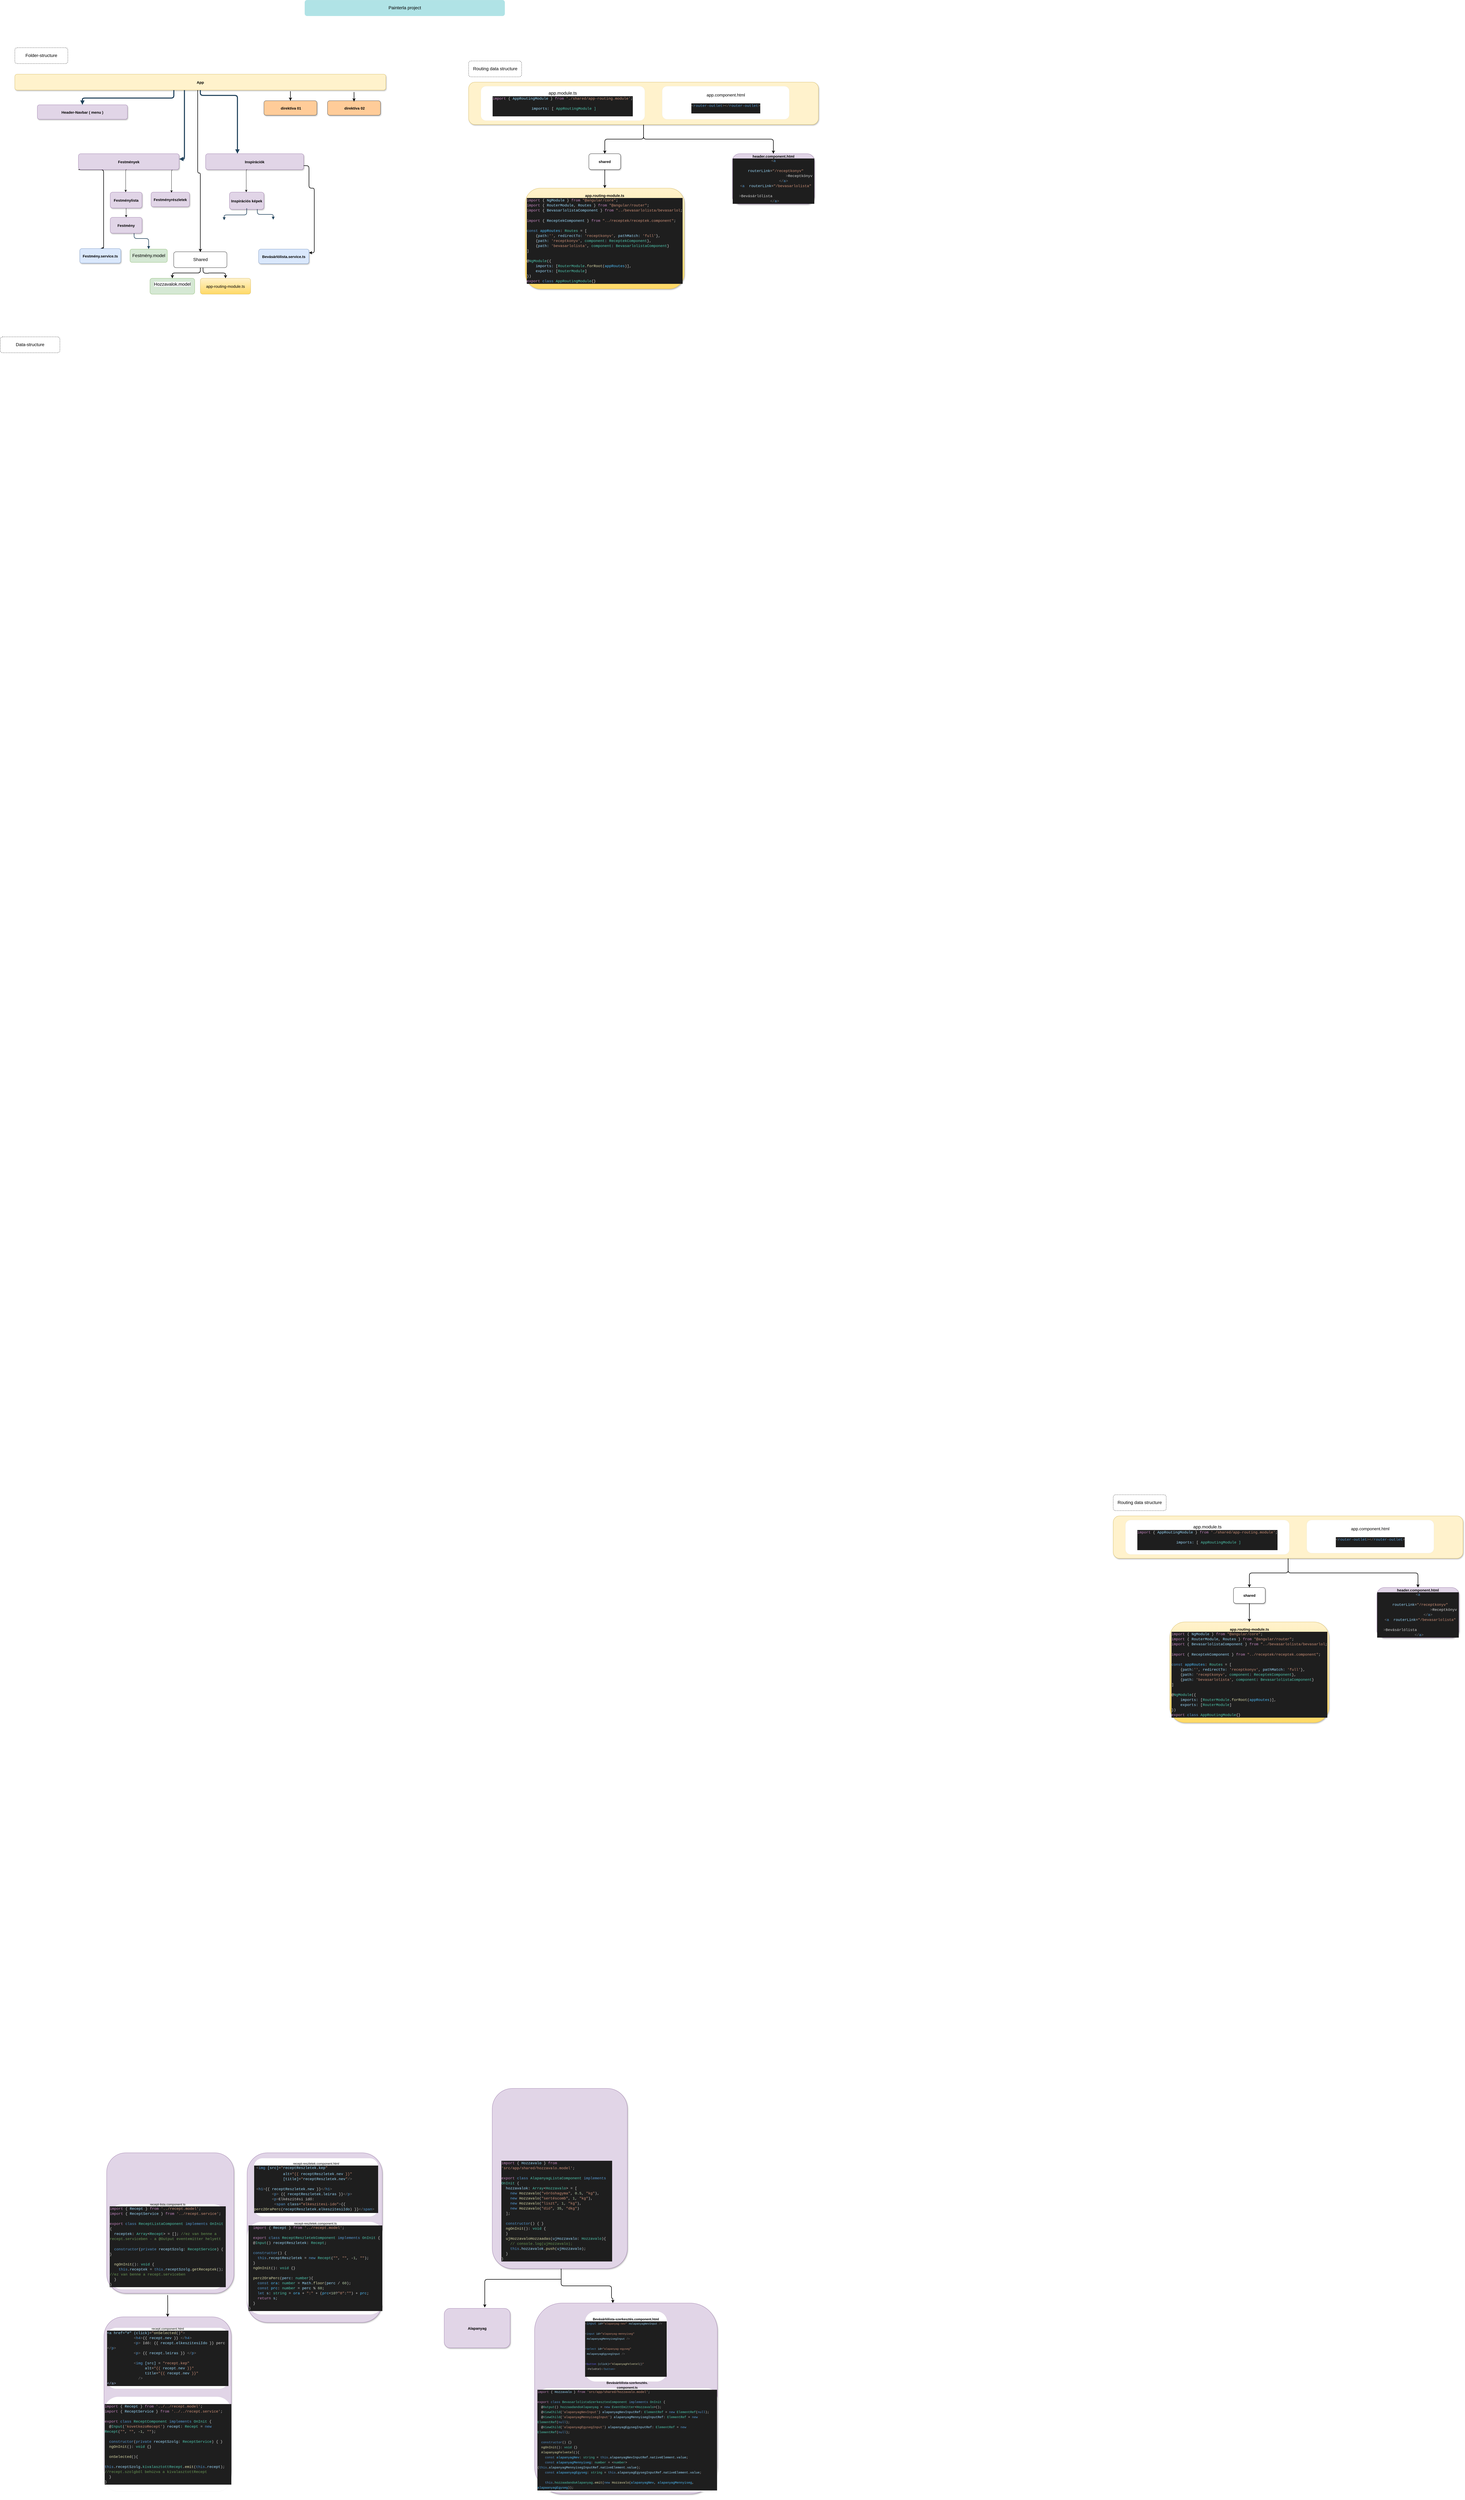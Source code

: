 <mxfile version="19.0.3" type="device"><diagram name="Page-1" id="97916047-d0de-89f5-080d-49f4d83e522f"><mxGraphModel dx="3987.5" dy="2757.5" grid="1" gridSize="10" guides="1" tooltips="1" connect="1" arrows="1" fold="1" page="1" pageScale="1.5" pageWidth="1169" pageHeight="827" background="none" math="0" shadow="0"><root><mxCell id="0"/><mxCell id="1" parent="0"/><mxCell id="2" value="App" style="rounded=1;fillColor=#fff2cc;strokeColor=#d6b656;shadow=1;fontStyle=1;fontSize=14;" parent="1" vertex="1"><mxGeometry x="-745" y="190" width="1400" height="60" as="geometry"/></mxCell><mxCell id="wq5-VzvyvAoVBcUSTPwH-95" style="edgeStyle=orthogonalEdgeStyle;rounded=1;orthogonalLoop=1;jettySize=auto;html=1;exitX=0;exitY=1;exitDx=0;exitDy=0;entryX=0.5;entryY=0;entryDx=0;entryDy=0;fontSize=17;strokeWidth=2;" parent="1" source="4" target="wq5-VzvyvAoVBcUSTPwH-93" edge="1"><mxGeometry relative="1" as="geometry"><Array as="points"><mxPoint x="-410" y="550"/></Array></mxGeometry></mxCell><mxCell id="4" value="Festmények" style="rounded=1;fillColor=#e1d5e7;strokeColor=#9673a6;shadow=1;fontStyle=1;fontSize=14;" parent="1" vertex="1"><mxGeometry x="-505" y="490" width="380" height="60" as="geometry"/></mxCell><mxCell id="3" value="Header-Navbar ( menu )" style="rounded=1;fillColor=#e1d5e7;strokeColor=#9673a6;shadow=1;fontStyle=1;fontSize=14;" parent="1" vertex="1"><mxGeometry x="-660" y="305.5" width="340" height="54.5" as="geometry"/></mxCell><mxCell id="5" value="Inspirációk" style="rounded=1;fillColor=#e1d5e7;strokeColor=#9673a6;shadow=1;fontStyle=1;fontSize=14;" parent="1" vertex="1"><mxGeometry x="-25" y="490" width="370" height="60" as="geometry"/></mxCell><mxCell id="29" value="" style="edgeStyle=elbowEdgeStyle;elbow=vertical;strokeWidth=4;endArrow=block;endFill=1;fontStyle=1;strokeColor=#23445D;rounded=1;" parent="1" source="2" target="3" edge="1"><mxGeometry x="-783" y="155.5" width="100" height="100" as="geometry"><mxPoint x="-783" y="255.5" as="sourcePoint"/><mxPoint x="-683" y="155.5" as="targetPoint"/><Array as="points"><mxPoint x="-145" y="280"/><mxPoint x="5" y="280"/></Array></mxGeometry></mxCell><mxCell id="wq5-VzvyvAoVBcUSTPwH-55" value="" style="edgeStyle=elbowEdgeStyle;elbow=vertical;strokeWidth=4;endArrow=block;endFill=1;fontStyle=1;strokeColor=#23445D;exitX=0.5;exitY=1;exitDx=0;exitDy=0;rounded=1;" parent="1" source="2" target="5" edge="1"><mxGeometry x="-465" y="143.22" width="100" height="100" as="geometry"><mxPoint x="-65" y="395.5" as="sourcePoint"/><mxPoint x="245" y="525.5" as="targetPoint"/><Array as="points"><mxPoint x="95" y="270"/><mxPoint x="373" y="433.72"/></Array></mxGeometry></mxCell><mxCell id="wq5-VzvyvAoVBcUSTPwH-56" value="" style="edgeStyle=elbowEdgeStyle;elbow=vertical;strokeWidth=4;endArrow=block;endFill=1;fontStyle=1;strokeColor=#23445D;rounded=1;" parent="1" target="4" edge="1"><mxGeometry x="-485" y="143.22" width="100" height="100" as="geometry"><mxPoint x="-105" y="250" as="sourcePoint"/><mxPoint x="-215" y="510" as="targetPoint"/><Array as="points"><mxPoint x="-155" y="510"/><mxPoint x="353" y="433.72"/></Array></mxGeometry></mxCell><mxCell id="wq5-VzvyvAoVBcUSTPwH-59" value="" style="edgeStyle=elbowEdgeStyle;elbow=vertical;strokeWidth=2;endArrow=block;endFill=1;fontStyle=1;strokeColor=#23445D;exitX=0.75;exitY=1;exitDx=0;exitDy=0;rounded=1;" parent="1" source="wq5-VzvyvAoVBcUSTPwH-63" target="wq5-VzvyvAoVBcUSTPwH-60" edge="1"><mxGeometry x="-695.77" y="297.72" width="100" height="100" as="geometry"><mxPoint x="-295.77" y="550" as="sourcePoint"/><mxPoint x="-295.77" y="610" as="targetPoint"/><Array as="points"><mxPoint x="-240" y="810"/><mxPoint x="-240" y="560"/></Array></mxGeometry></mxCell><mxCell id="wq5-VzvyvAoVBcUSTPwH-60" value="&lt;font style=&quot;font-size: 17px;&quot;&gt;Festmény.model&lt;/font&gt;" style="rounded=1;whiteSpace=wrap;html=1;fillColor=#d5e8d4;strokeColor=#82b366;" parent="1" vertex="1"><mxGeometry x="-310.39" y="850" width="140.77" height="50" as="geometry"/></mxCell><mxCell id="wq5-VzvyvAoVBcUSTPwH-66" style="edgeStyle=orthogonalEdgeStyle;rounded=1;orthogonalLoop=1;jettySize=auto;html=1;exitX=0.5;exitY=1;exitDx=0;exitDy=0;entryX=0.5;entryY=0;entryDx=0;entryDy=0;fontSize=17;" parent="1" source="wq5-VzvyvAoVBcUSTPwH-61" target="wq5-VzvyvAoVBcUSTPwH-63" edge="1"><mxGeometry relative="1" as="geometry"/></mxCell><mxCell id="wq5-VzvyvAoVBcUSTPwH-61" value="Festménylista" style="rounded=1;fillColor=#e1d5e7;strokeColor=#9673a6;shadow=1;fontStyle=1;fontSize=14;" parent="1" vertex="1"><mxGeometry x="-385" y="635" width="120" height="60" as="geometry"/></mxCell><mxCell id="wq5-VzvyvAoVBcUSTPwH-62" value="Festményrészletek" style="rounded=1;fillColor=#e1d5e7;strokeColor=#9673a6;shadow=1;fontStyle=1;fontSize=14;" parent="1" vertex="1"><mxGeometry x="-230.87" y="635" width="145" height="55" as="geometry"/></mxCell><mxCell id="wq5-VzvyvAoVBcUSTPwH-63" value="Festmény" style="rounded=1;fillColor=#e1d5e7;strokeColor=#9673a6;shadow=1;fontStyle=1;fontSize=14;" parent="1" vertex="1"><mxGeometry x="-385" y="730" width="120" height="60" as="geometry"/></mxCell><mxCell id="wq5-VzvyvAoVBcUSTPwH-68" style="edgeStyle=orthogonalEdgeStyle;rounded=1;orthogonalLoop=1;jettySize=auto;html=1;exitX=0.792;exitY=1.027;exitDx=0;exitDy=0;entryX=0.5;entryY=0;entryDx=0;entryDy=0;fontSize=17;exitPerimeter=0;" parent="1" edge="1"><mxGeometry relative="1" as="geometry"><mxPoint x="-323.24" y="549.62" as="sourcePoint"/><mxPoint x="-326.76" y="635" as="targetPoint"/><Array as="points"><mxPoint x="-326.76" y="550"/></Array></mxGeometry></mxCell><mxCell id="wq5-VzvyvAoVBcUSTPwH-69" style="edgeStyle=orthogonalEdgeStyle;rounded=1;orthogonalLoop=1;jettySize=auto;html=1;exitX=0.792;exitY=1.027;exitDx=0;exitDy=0;entryX=0.5;entryY=0;entryDx=0;entryDy=0;fontSize=17;exitPerimeter=0;" parent="1" edge="1"><mxGeometry relative="1" as="geometry"><mxPoint x="-150.24" y="551.62" as="sourcePoint"/><mxPoint x="-153.76" y="637" as="targetPoint"/><Array as="points"><mxPoint x="-153.76" y="552"/></Array></mxGeometry></mxCell><mxCell id="wq5-VzvyvAoVBcUSTPwH-70" value="Inspirációs képek" style="rounded=1;fillColor=#e1d5e7;strokeColor=#9673a6;shadow=1;fontStyle=1;fontSize=14;" parent="1" vertex="1"><mxGeometry x="65" y="635" width="130" height="65" as="geometry"/></mxCell><mxCell id="wq5-VzvyvAoVBcUSTPwH-72" style="edgeStyle=orthogonalEdgeStyle;rounded=1;orthogonalLoop=1;jettySize=auto;html=1;exitX=0.792;exitY=1.027;exitDx=0;exitDy=0;entryX=0.5;entryY=0;entryDx=0;entryDy=0;fontSize=17;exitPerimeter=0;" parent="1" edge="1"><mxGeometry relative="1" as="geometry"><mxPoint x="131.76" y="549.62" as="sourcePoint"/><mxPoint x="128.24" y="635" as="targetPoint"/><Array as="points"><mxPoint x="128" y="550"/></Array></mxGeometry></mxCell><mxCell id="wq5-VzvyvAoVBcUSTPwH-79" value="" style="edgeStyle=elbowEdgeStyle;elbow=vertical;strokeWidth=2;endArrow=block;endFill=1;fontStyle=1;strokeColor=#23445D;rounded=1;" parent="1" edge="1"><mxGeometry x="-265.77" y="236.72" width="100" height="100" as="geometry"><mxPoint x="170" y="699" as="sourcePoint"/><mxPoint x="230" y="739" as="targetPoint"/><Array as="points"><mxPoint x="110" y="719"/></Array></mxGeometry></mxCell><mxCell id="wq5-VzvyvAoVBcUSTPwH-80" value="" style="edgeStyle=elbowEdgeStyle;elbow=vertical;strokeWidth=2;endArrow=block;endFill=1;fontStyle=1;strokeColor=#23445D;rounded=1;" parent="1" edge="1"><mxGeometry x="-450.77" y="238.72" width="100" height="100" as="geometry"><mxPoint x="130" y="696" as="sourcePoint"/><mxPoint x="45" y="741" as="targetPoint"/><Array as="points"><mxPoint x="-75" y="721"/></Array></mxGeometry></mxCell><mxCell id="wq5-VzvyvAoVBcUSTPwH-233" value="" style="edgeStyle=orthogonalEdgeStyle;rounded=1;orthogonalLoop=1;jettySize=auto;html=1;fontSize=15;fontColor=#FFFFFF;strokeWidth=2;" parent="1" source="wq5-VzvyvAoVBcUSTPwH-82" target="wq5-VzvyvAoVBcUSTPwH-232" edge="1"><mxGeometry relative="1" as="geometry"/></mxCell><mxCell id="wq5-VzvyvAoVBcUSTPwH-234" value="" style="edgeStyle=orthogonalEdgeStyle;rounded=1;orthogonalLoop=1;jettySize=auto;html=1;fontSize=15;fontColor=#FFFFFF;strokeWidth=2;" parent="1" source="wq5-VzvyvAoVBcUSTPwH-82" target="wq5-VzvyvAoVBcUSTPwH-232" edge="1"><mxGeometry relative="1" as="geometry"/></mxCell><mxCell id="wq5-VzvyvAoVBcUSTPwH-82" value="&lt;font style=&quot;font-size: 17px;&quot;&gt;Shared&lt;/font&gt;" style="rounded=1;whiteSpace=wrap;html=1;" parent="1" vertex="1"><mxGeometry x="-145.39" y="860" width="200.77" height="60" as="geometry"/></mxCell><mxCell id="wq5-VzvyvAoVBcUSTPwH-87" value=" direktíva 02" style="rounded=1;fillColor=#ffcc99;strokeColor=#36393d;shadow=1;fontStyle=1;fontSize=14;" parent="1" vertex="1"><mxGeometry x="435" y="290" width="200" height="55" as="geometry"/></mxCell><mxCell id="wq5-VzvyvAoVBcUSTPwH-88" value=" direktíva 01" style="rounded=1;fillColor=#ffcc99;strokeColor=#36393d;shadow=1;fontStyle=1;fontSize=14;" parent="1" vertex="1"><mxGeometry x="195" y="290" width="200" height="55" as="geometry"/></mxCell><mxCell id="wq5-VzvyvAoVBcUSTPwH-91" value="" style="endArrow=classic;html=1;rounded=1;fontSize=17;strokeWidth=2;" parent="1" edge="1"><mxGeometry width="50" height="50" relative="1" as="geometry"><mxPoint x="295" y="290" as="sourcePoint"/><mxPoint x="295" y="290" as="targetPoint"/><Array as="points"><mxPoint x="295" y="250"/></Array></mxGeometry></mxCell><mxCell id="wq5-VzvyvAoVBcUSTPwH-92" value="" style="endArrow=classic;html=1;rounded=1;fontSize=17;strokeWidth=2;" parent="1" edge="1"><mxGeometry width="50" height="50" relative="1" as="geometry"><mxPoint x="535.0" y="293" as="sourcePoint"/><mxPoint x="535.0" y="293" as="targetPoint"/><Array as="points"><mxPoint x="535" y="253"/></Array></mxGeometry></mxCell><mxCell id="wq5-VzvyvAoVBcUSTPwH-93" value="Festmény.service.ts" style="rounded=1;fillColor=#dae8fc;strokeColor=#6c8ebf;shadow=1;fontStyle=1;fontSize=14;" parent="1" vertex="1"><mxGeometry x="-500" y="848" width="155" height="55" as="geometry"/></mxCell><mxCell id="wq5-VzvyvAoVBcUSTPwH-97" value="Painterla project" style="whiteSpace=wrap;html=1;fontSize=17;strokeWidth=0;dashed=1;dashPattern=1 2;rounded=1;fillColor=#b0e3e6;strokeColor=#0e8088;" parent="1" vertex="1"><mxGeometry x="348.75" y="-90" width="755" height="60" as="geometry"/></mxCell><mxCell id="wq5-VzvyvAoVBcUSTPwH-98" value="Folder-structure" style="whiteSpace=wrap;html=1;fontSize=17;gradientColor=none;dashed=1;rounded=1;" parent="1" vertex="1"><mxGeometry x="-745" y="90" width="200" height="60" as="geometry"/></mxCell><mxCell id="wq5-VzvyvAoVBcUSTPwH-99" value="Data-structure" style="whiteSpace=wrap;html=1;fontSize=17;gradientColor=none;dashed=1;rounded=1;" parent="1" vertex="1"><mxGeometry x="-800" y="1181" width="225" height="60" as="geometry"/></mxCell><mxCell id="wq5-VzvyvAoVBcUSTPwH-129" style="edgeStyle=orthogonalEdgeStyle;rounded=1;orthogonalLoop=1;jettySize=auto;html=1;entryX=0.5;entryY=0;entryDx=0;entryDy=0;fontSize=17;strokeWidth=2;" parent="1" edge="1"><mxGeometry relative="1" as="geometry"><mxPoint x="-55" y="250" as="sourcePoint"/><mxPoint x="-45" y="861" as="targetPoint"/><Array as="points"><mxPoint x="-55" y="260"/><mxPoint x="-55" y="563"/><mxPoint x="-45" y="563"/></Array></mxGeometry></mxCell><mxCell id="wq5-VzvyvAoVBcUSTPwH-158" value="" style="edgeStyle=orthogonalEdgeStyle;rounded=1;orthogonalLoop=1;jettySize=auto;html=1;fontSize=15;fontColor=#000000;strokeWidth=2;exitX=1;exitY=0.75;exitDx=0;exitDy=0;entryX=1;entryY=0.25;entryDx=0;entryDy=0;" parent="1" source="5" target="wq5-VzvyvAoVBcUSTPwH-156" edge="1"><mxGeometry relative="1" as="geometry"><mxPoint x="480" y="877.5" as="targetPoint"/><Array as="points"><mxPoint x="365" y="620"/><mxPoint x="385" y="620"/><mxPoint x="385" y="864"/></Array></mxGeometry></mxCell><mxCell id="wq5-VzvyvAoVBcUSTPwH-156" value="Bevásárlólista.service.ts" style="rounded=1;fillColor=#dae8fc;strokeColor=#6c8ebf;shadow=1;fontStyle=1;fontSize=14;" parent="1" vertex="1"><mxGeometry x="175" y="850" width="190" height="55" as="geometry"/></mxCell><mxCell id="wq5-VzvyvAoVBcUSTPwH-236" value="" style="edgeStyle=orthogonalEdgeStyle;rounded=1;orthogonalLoop=1;jettySize=auto;html=1;fontSize=15;fontColor=#FFFFFF;strokeWidth=2;" parent="1" target="wq5-VzvyvAoVBcUSTPwH-235" edge="1"><mxGeometry relative="1" as="geometry"><mxPoint x="-35" y="920" as="sourcePoint"/></mxGeometry></mxCell><mxCell id="wq5-VzvyvAoVBcUSTPwH-232" value="&#10;&lt;span style=&quot;color: rgb(0, 0, 0); font-family: Helvetica; font-size: 17px; font-style: normal; font-variant-ligatures: normal; font-variant-caps: normal; font-weight: 400; letter-spacing: normal; orphans: 2; text-align: center; text-indent: 0px; text-transform: none; widows: 2; word-spacing: 0px; -webkit-text-stroke-width: 0px; background-color: rgb(248, 249, 250); text-decoration-thickness: initial; text-decoration-style: initial; text-decoration-color: initial; float: none; display: inline !important;&quot;&gt;Hozzavalok.model&lt;/span&gt;&#10;&#10;" style="whiteSpace=wrap;html=1;fillColor=#d5e8d4;strokeColor=#82b366;rounded=1;" parent="1" vertex="1"><mxGeometry x="-235" y="960" width="168.75" height="60" as="geometry"/></mxCell><mxCell id="wq5-VzvyvAoVBcUSTPwH-235" value="&lt;font style=&quot;font-size: 15px;&quot;&gt;app-routing-module.ts&lt;/font&gt;" style="whiteSpace=wrap;html=1;fillColor=#fff2cc;strokeColor=#d6b656;rounded=1;gradientColor=#ffd966;" parent="1" vertex="1"><mxGeometry x="-44.99" y="960" width="189.99" height="60" as="geometry"/></mxCell><mxCell id="wq5-VzvyvAoVBcUSTPwH-248" value="" style="edgeStyle=orthogonalEdgeStyle;rounded=1;orthogonalLoop=1;jettySize=auto;html=1;fontSize=15;fontColor=#FFFFFF;strokeWidth=2;" parent="1" source="wq5-VzvyvAoVBcUSTPwH-250" target="wq5-VzvyvAoVBcUSTPwH-253" edge="1"><mxGeometry relative="1" as="geometry"/></mxCell><mxCell id="wq5-VzvyvAoVBcUSTPwH-249" value="" style="edgeStyle=orthogonalEdgeStyle;rounded=1;orthogonalLoop=1;jettySize=auto;html=1;fontSize=15;fontColor=#004B96;strokeWidth=2;" parent="1" source="wq5-VzvyvAoVBcUSTPwH-250" target="wq5-VzvyvAoVBcUSTPwH-257" edge="1"><mxGeometry relative="1" as="geometry"/></mxCell><mxCell id="wq5-VzvyvAoVBcUSTPwH-250" value="" style="rounded=1;fillColor=#fff2cc;strokeColor=#d6b656;shadow=1;fontStyle=1;fontSize=14;" parent="1" vertex="1"><mxGeometry x="967.5" y="220" width="1320" height="160" as="geometry"/></mxCell><mxCell id="wq5-VzvyvAoVBcUSTPwH-251" value="Routing data structure" style="whiteSpace=wrap;html=1;fontSize=17;gradientColor=none;dashed=1;rounded=1;" parent="1" vertex="1"><mxGeometry x="967.5" y="140" width="200" height="60" as="geometry"/></mxCell><mxCell id="wq5-VzvyvAoVBcUSTPwH-252" value="" style="edgeStyle=orthogonalEdgeStyle;rounded=1;orthogonalLoop=1;jettySize=auto;html=1;fontSize=15;fontColor=#FFFFFF;strokeWidth=2;" parent="1" source="wq5-VzvyvAoVBcUSTPwH-253" target="wq5-VzvyvAoVBcUSTPwH-254" edge="1"><mxGeometry relative="1" as="geometry"/></mxCell><mxCell id="wq5-VzvyvAoVBcUSTPwH-253" value="shared" style="whiteSpace=wrap;html=1;fontSize=14;rounded=1;shadow=1;fontStyle=1;" parent="1" vertex="1"><mxGeometry x="1421.25" y="490" width="120" height="60" as="geometry"/></mxCell><mxCell id="wq5-VzvyvAoVBcUSTPwH-254" value="app.routing-module.ts&lt;br&gt;&lt;div style=&quot;background-color: rgb(30, 30, 30); line-height: 19px;&quot;&gt;&lt;div style=&quot;color: rgb(212, 212, 212); font-family: Consolas, &amp;quot;Courier New&amp;quot;, monospace; font-weight: normal; text-align: left;&quot;&gt;&lt;span style=&quot;color: #c586c0;&quot;&gt;import&lt;/span&gt; { &lt;span style=&quot;color: #9cdcfe;&quot;&gt;NgModule&lt;/span&gt; } &lt;span style=&quot;color: #c586c0;&quot;&gt;from&lt;/span&gt; &lt;span style=&quot;color: #ce9178;&quot;&gt;&quot;@angular/core&quot;&lt;/span&gt;;&lt;/div&gt;&lt;div style=&quot;color: rgb(212, 212, 212); font-family: Consolas, &amp;quot;Courier New&amp;quot;, monospace; font-weight: normal; text-align: left;&quot;&gt;&lt;span style=&quot;color: #c586c0;&quot;&gt;import&lt;/span&gt; { &lt;span style=&quot;color: #9cdcfe;&quot;&gt;RouterModule&lt;/span&gt;, &lt;span style=&quot;color: #9cdcfe;&quot;&gt;Routes&lt;/span&gt; } &lt;span style=&quot;color: #c586c0;&quot;&gt;from&lt;/span&gt; &lt;span style=&quot;color: #ce9178;&quot;&gt;&quot;@angular/router&quot;&lt;/span&gt;;&lt;/div&gt;&lt;div style=&quot;color: rgb(212, 212, 212); font-family: Consolas, &amp;quot;Courier New&amp;quot;, monospace; font-weight: normal; text-align: left;&quot;&gt;&lt;span style=&quot;color: #c586c0;&quot;&gt;import&lt;/span&gt; { &lt;span style=&quot;color: #9cdcfe;&quot;&gt;BevasarlolistaComponent&lt;/span&gt; } &lt;span style=&quot;color: #c586c0;&quot;&gt;from&lt;/span&gt; &lt;span style=&quot;color: #ce9178;&quot;&gt;&quot;../bevasarlolista/bevasarlol&lt;/span&gt;;&lt;/div&gt;&lt;div style=&quot;text-align: left;&quot;&gt;&lt;font face=&quot;Consolas, Courier New, monospace&quot; color=&quot;#d4d4d4&quot;&gt;&lt;span style=&quot;font-weight: 400;&quot;&gt;&lt;br&gt;&lt;/span&gt;&lt;/font&gt;&lt;/div&gt;&lt;div style=&quot;text-align: left; color: rgb(212, 212, 212); font-family: Consolas, &amp;quot;Courier New&amp;quot;, monospace; font-weight: normal;&quot;&gt;&lt;span style=&quot;color: #c586c0;&quot;&gt;import&lt;/span&gt; { &lt;span style=&quot;color: #9cdcfe;&quot;&gt;ReceptekComponent&lt;/span&gt; } &lt;span style=&quot;color: #c586c0;&quot;&gt;from&lt;/span&gt; &lt;span style=&quot;color: #ce9178;&quot;&gt;&quot;../receptek/receptek.component&quot;&lt;/span&gt;;&lt;/div&gt;&lt;div style=&quot;text-align: left;&quot;&gt;&lt;br&gt;&lt;/div&gt;&lt;div style=&quot;text-align: left; color: rgb(212, 212, 212); font-family: Consolas, &amp;quot;Courier New&amp;quot;, monospace; font-weight: normal;&quot;&gt;&lt;span style=&quot;color: #569cd6;&quot;&gt;const&lt;/span&gt; &lt;span style=&quot;color: #4fc1ff;&quot;&gt;appRoutes&lt;/span&gt;: &lt;span style=&quot;color: #4ec9b0;&quot;&gt;Routes&lt;/span&gt; = [&lt;/div&gt;&lt;div style=&quot;text-align: left; color: rgb(212, 212, 212); font-family: Consolas, &amp;quot;Courier New&amp;quot;, monospace; font-weight: normal;&quot;&gt;&amp;nbsp; &amp;nbsp; {&lt;span style=&quot;color: #9cdcfe;&quot;&gt;path&lt;/span&gt;&lt;span style=&quot;color: #9cdcfe;&quot;&gt;:&lt;/span&gt;&lt;span style=&quot;color: #ce9178;&quot;&gt;''&lt;/span&gt;, &lt;span style=&quot;color: #9cdcfe;&quot;&gt;redirectTo&lt;/span&gt;&lt;span style=&quot;color: #9cdcfe;&quot;&gt;:&lt;/span&gt; &lt;span style=&quot;color: #ce9178;&quot;&gt;'receptkonyv'&lt;/span&gt;, &lt;span style=&quot;color: #9cdcfe;&quot;&gt;pathMatch&lt;/span&gt;&lt;span style=&quot;color: #9cdcfe;&quot;&gt;:&lt;/span&gt; &lt;span style=&quot;color: #ce9178;&quot;&gt;'full'&lt;/span&gt;},&lt;/div&gt;&lt;div style=&quot;text-align: left; color: rgb(212, 212, 212); font-family: Consolas, &amp;quot;Courier New&amp;quot;, monospace; font-weight: normal;&quot;&gt;&amp;nbsp; &amp;nbsp; {&lt;span style=&quot;color: #9cdcfe;&quot;&gt;path&lt;/span&gt;&lt;span style=&quot;color: #9cdcfe;&quot;&gt;:&lt;/span&gt; &lt;span style=&quot;color: #ce9178;&quot;&gt;'receptkonyv'&lt;/span&gt;, &lt;span style=&quot;color: #4ec9b0;&quot;&gt;component&lt;/span&gt;&lt;span style=&quot;color: #9cdcfe;&quot;&gt;:&lt;/span&gt; &lt;span style=&quot;color: #4ec9b0;&quot;&gt;ReceptekComponent&lt;/span&gt;},&lt;/div&gt;&lt;div style=&quot;text-align: left; color: rgb(212, 212, 212); font-family: Consolas, &amp;quot;Courier New&amp;quot;, monospace; font-weight: normal;&quot;&gt;&amp;nbsp; &amp;nbsp; {&lt;span style=&quot;color: #9cdcfe;&quot;&gt;path&lt;/span&gt;&lt;span style=&quot;color: #9cdcfe;&quot;&gt;:&lt;/span&gt; &lt;span style=&quot;color: #ce9178;&quot;&gt;'bevasarlolista'&lt;/span&gt;, &lt;span style=&quot;color: #4ec9b0;&quot;&gt;component&lt;/span&gt;&lt;span style=&quot;color: #9cdcfe;&quot;&gt;:&lt;/span&gt; &lt;span style=&quot;color: #4ec9b0;&quot;&gt;BevasarlolistaComponent&lt;/span&gt;}&lt;/div&gt;&lt;div style=&quot;text-align: left; color: rgb(212, 212, 212); font-family: Consolas, &amp;quot;Courier New&amp;quot;, monospace; font-weight: normal;&quot;&gt;]&lt;/div&gt;&lt;div style=&quot;text-align: left;&quot;&gt;&lt;br&gt;&lt;/div&gt;&lt;div style=&quot;text-align: left; color: rgb(212, 212, 212); font-family: Consolas, &amp;quot;Courier New&amp;quot;, monospace; font-weight: normal;&quot;&gt;@&lt;span style=&quot;color: #4ec9b0;&quot;&gt;NgModule&lt;/span&gt;({&lt;/div&gt;&lt;div style=&quot;text-align: left; color: rgb(212, 212, 212); font-family: Consolas, &amp;quot;Courier New&amp;quot;, monospace; font-weight: normal;&quot;&gt;&amp;nbsp; &amp;nbsp; &lt;span style=&quot;color: #9cdcfe;&quot;&gt;imports&lt;/span&gt;&lt;span style=&quot;color: #9cdcfe;&quot;&gt;:&lt;/span&gt; [&lt;span style=&quot;color: #4ec9b0;&quot;&gt;RouterModule&lt;/span&gt;.&lt;span style=&quot;color: #dcdcaa;&quot;&gt;forRoot&lt;/span&gt;(&lt;span style=&quot;color: #4fc1ff;&quot;&gt;appRoutes&lt;/span&gt;)],&lt;/div&gt;&lt;div style=&quot;text-align: left; color: rgb(212, 212, 212); font-family: Consolas, &amp;quot;Courier New&amp;quot;, monospace; font-weight: normal;&quot;&gt;&amp;nbsp; &amp;nbsp; &lt;span style=&quot;color: #9cdcfe;&quot;&gt;exports&lt;/span&gt;&lt;span style=&quot;color: #9cdcfe;&quot;&gt;:&lt;/span&gt; [&lt;span style=&quot;color: #4ec9b0;&quot;&gt;RouterModule&lt;/span&gt;]&lt;/div&gt;&lt;div style=&quot;text-align: left; color: rgb(212, 212, 212); font-family: Consolas, &amp;quot;Courier New&amp;quot;, monospace; font-weight: normal;&quot;&gt;})&lt;/div&gt;&lt;div style=&quot;text-align: left; color: rgb(212, 212, 212); font-family: Consolas, &amp;quot;Courier New&amp;quot;, monospace; font-weight: normal;&quot;&gt;&lt;span style=&quot;color: #c586c0;&quot;&gt;export&lt;/span&gt; &lt;span style=&quot;color: #569cd6;&quot;&gt;class&lt;/span&gt; &lt;span style=&quot;color: #4ec9b0;&quot;&gt;AppRoutingModule&lt;/span&gt;{&lt;span style=&quot;text-align: center;&quot;&gt;}&lt;/span&gt;&lt;/div&gt;&lt;/div&gt;" style="whiteSpace=wrap;html=1;fontSize=14;fillColor=#fff2cc;strokeColor=#d6b656;rounded=1;shadow=1;fontStyle=1;gradientColor=#ffd966;" parent="1" vertex="1"><mxGeometry x="1181.25" y="620" width="600" height="380" as="geometry"/></mxCell><mxCell id="wq5-VzvyvAoVBcUSTPwH-255" value="&lt;font style=&quot;font-size: 16px;&quot;&gt;app.component.html&lt;br&gt;&lt;br&gt;&lt;/font&gt;&lt;div style=&quot;background-color: rgb(30, 30, 30); font-family: Consolas, &amp;quot;Courier New&amp;quot;, monospace; line-height: 19px; font-size: 16px;&quot;&gt;&lt;font style=&quot;font-size: 16px;&quot;&gt;&lt;div style=&quot;line-height: 19px;&quot;&gt;&lt;div style=&quot;&quot;&gt;&lt;div style=&quot;color: rgb(212, 212, 212); font-size: 14px; line-height: 19px;&quot;&gt;&lt;span style=&quot;color: #808080;&quot;&gt;&amp;lt;&lt;/span&gt;&lt;span style=&quot;color: #569cd6;&quot;&gt;router-outlet&lt;/span&gt;&lt;span style=&quot;color: #808080;&quot;&gt;&amp;gt;&amp;lt;/&lt;/span&gt;&lt;span style=&quot;color: #569cd6;&quot;&gt;router-outlet&lt;/span&gt;&lt;span style=&quot;color: #808080;&quot;&gt;&amp;gt;&lt;/span&gt;&lt;/div&gt;&lt;/div&gt;&lt;/div&gt;&lt;/font&gt;&lt;/div&gt;&lt;div style=&quot;color: rgb(212, 212, 212); background-color: rgb(30, 30, 30); font-family: Consolas, &amp;quot;Courier New&amp;quot;, monospace; line-height: 19px; font-size: 16px;&quot;&gt;&lt;span style=&quot;color: #808080;&quot;&gt;&lt;br&gt;&lt;/span&gt;&lt;/div&gt;" style="rounded=1;whiteSpace=wrap;html=1;dashed=1;dashPattern=1 2;fontSize=17;strokeWidth=0;gradientColor=none;" parent="1" vertex="1"><mxGeometry x="1697.5" y="235" width="480" height="125" as="geometry"/></mxCell><mxCell id="wq5-VzvyvAoVBcUSTPwH-256" value="app.module.ts&lt;br&gt;&lt;div style=&quot;color: rgb(212, 212, 212); background-color: rgb(30, 30, 30); font-family: Consolas, &amp;quot;Courier New&amp;quot;, monospace; font-size: 14px; line-height: 19px;&quot;&gt;&lt;span style=&quot;color: #c586c0;&quot;&gt;import&lt;/span&gt; { &lt;span style=&quot;color: #9cdcfe;&quot;&gt;AppRoutingModule&lt;/span&gt; } &lt;span style=&quot;color: #c586c0;&quot;&gt;from&lt;/span&gt; &lt;span style=&quot;color: #ce9178;&quot;&gt;'./shared/app-routing.module'&lt;/span&gt;;&lt;/div&gt;&lt;div style=&quot;color: rgb(212, 212, 212); background-color: rgb(30, 30, 30); font-family: Consolas, &amp;quot;Courier New&amp;quot;, monospace; font-size: 14px; line-height: 19px;&quot;&gt;&lt;br&gt;&lt;/div&gt;&lt;div style=&quot;color: rgb(212, 212, 212); background-color: rgb(30, 30, 30); font-family: Consolas, &amp;quot;Courier New&amp;quot;, monospace; font-size: 14px; line-height: 19px;&quot;&gt;&amp;nbsp;&lt;span style=&quot;color: rgb(156, 220, 254);&quot;&gt;imports&lt;/span&gt;&lt;span style=&quot;color: rgb(156, 220, 254);&quot;&gt;:&lt;/span&gt;&amp;nbsp;[&amp;nbsp;&lt;span style=&quot;color: rgb(78, 201, 176);&quot;&gt;AppRoutingModule ]&lt;/span&gt;&lt;/div&gt;&lt;div style=&quot;color: rgb(212, 212, 212); background-color: rgb(30, 30, 30); font-family: Consolas, &amp;quot;Courier New&amp;quot;, monospace; font-size: 14px; line-height: 19px;&quot;&gt;&lt;br&gt;&lt;/div&gt;" style="rounded=1;whiteSpace=wrap;html=1;dashed=1;dashPattern=1 2;fontSize=17;strokeWidth=0;gradientColor=none;" parent="1" vertex="1"><mxGeometry x="1013.36" y="235" width="618.75" height="130" as="geometry"/></mxCell><mxCell id="wq5-VzvyvAoVBcUSTPwH-257" value="header.component.html&lt;br&gt;&lt;div style=&quot;color: rgb(212, 212, 212); background-color: rgb(30, 30, 30); font-family: Consolas, &amp;quot;Courier New&amp;quot;, monospace; font-weight: normal; line-height: 19px;&quot;&gt;&lt;div&gt;&amp;nbsp;&lt;span style=&quot;color: #808080;&quot;&gt;&amp;lt;&lt;/span&gt;&lt;span style=&quot;color: #569cd6;&quot;&gt;a&lt;/span&gt;&amp;nbsp;&lt;/div&gt;&lt;div&gt;&amp;nbsp; &amp;nbsp; &amp;nbsp; &amp;nbsp; &amp;nbsp; &amp;nbsp;&amp;nbsp;&lt;span style=&quot;color: rgb(156, 220, 254);&quot;&gt;routerLink&lt;/span&gt;=&lt;span style=&quot;color: rgb(206, 145, 120);&quot;&gt;&quot;/receptkonyv&quot;&lt;/span&gt;&lt;/div&gt;&lt;div&gt;&amp;nbsp; &amp;nbsp; &amp;nbsp; &amp;nbsp; &amp;nbsp; &amp;nbsp; &amp;nbsp; &amp;nbsp; &amp;nbsp; &amp;nbsp; &amp;nbsp; &amp;nbsp;&lt;span style=&quot;color: #808080;&quot;&gt;&amp;gt;&lt;/span&gt;Receptkönyv&lt;/div&gt;&lt;div&gt;&amp;nbsp; &amp;nbsp; &amp;nbsp; &amp;nbsp; &amp;nbsp; &amp;nbsp; &amp;nbsp; &amp;nbsp; &amp;nbsp; &amp;nbsp; &lt;span style=&quot;color: #808080;&quot;&gt;&amp;lt;/&lt;/span&gt;&lt;span style=&quot;color: #569cd6;&quot;&gt;a&lt;/span&gt;&lt;span style=&quot;color: #808080;&quot;&gt;&amp;gt;&lt;/span&gt;&amp;nbsp; &amp;nbsp; &amp;nbsp; &amp;nbsp; &amp;nbsp; &amp;nbsp; &amp;nbsp;&amp;nbsp;&lt;span style=&quot;color: rgb(128, 128, 128);&quot;&gt;&amp;lt;&lt;/span&gt;&lt;span style=&quot;color: rgb(86, 156, 214);&quot;&gt;a&lt;/span&gt;&amp;nbsp;&amp;nbsp;&lt;span style=&quot;color: rgb(156, 220, 254);&quot;&gt;routerLink&lt;/span&gt;=&lt;span style=&quot;color: rgb(206, 145, 120);&quot;&gt;&quot;/bevasarlolista&quot;&lt;/span&gt;&lt;/div&gt;&lt;div&gt;&amp;nbsp; &amp;nbsp; &amp;nbsp; &amp;nbsp; &amp;nbsp; &amp;nbsp; &amp;nbsp; &amp;nbsp; &amp;nbsp; &amp;nbsp; &amp;nbsp; &amp;nbsp;&lt;span style=&quot;color: #808080;&quot;&gt;&amp;gt;&lt;/span&gt;Bevásárlólista&amp;nbsp; &amp;nbsp; &amp;nbsp; &amp;nbsp; &amp;nbsp; &amp;nbsp; &amp;nbsp; &amp;nbsp; &amp;nbsp; &amp;nbsp;&lt;span style=&quot;color: rgb(128, 128, 128);&quot;&gt;&amp;lt;/&lt;/span&gt;&lt;span style=&quot;color: rgb(86, 156, 214);&quot;&gt;a&lt;/span&gt;&lt;span style=&quot;color: rgb(128, 128, 128);&quot;&gt;&amp;gt;&lt;/span&gt;&lt;/div&gt;&lt;/div&gt;" style="whiteSpace=wrap;html=1;fontSize=14;fillColor=#e1d5e7;strokeColor=#9673a6;rounded=1;shadow=1;fontStyle=1;" parent="1" vertex="1"><mxGeometry x="1962.5" y="490" width="310" height="190" as="geometry"/></mxCell><mxCell id="CBZxTVThHnTZRDz6S5Np-56" value="" style="edgeStyle=orthogonalEdgeStyle;rounded=1;orthogonalLoop=1;jettySize=auto;html=1;fontSize=15;fontColor=#004B96;strokeWidth=2;" parent="1" source="CBZxTVThHnTZRDz6S5Np-57" target="CBZxTVThHnTZRDz6S5Np-60" edge="1"><mxGeometry relative="1" as="geometry"><mxPoint x="1311.63" y="8860" as="targetPoint"/><Array as="points"><mxPoint x="1316.63" y="8535"/><mxPoint x="1506.63" y="8535"/><mxPoint x="1506.63" y="8582"/><mxPoint x="1511.63" y="8582"/></Array></mxGeometry></mxCell><mxCell id="CBZxTVThHnTZRDz6S5Np-57" value="" style="rounded=1;fillColor=#e1d5e7;strokeColor=#9673a6;shadow=1;fontStyle=1;fontSize=14;" parent="1" vertex="1"><mxGeometry x="1056.63" y="7790" width="510" height="680" as="geometry"/></mxCell><mxCell id="CBZxTVThHnTZRDz6S5Np-58" value="" style="edgeStyle=orthogonalEdgeStyle;rounded=1;orthogonalLoop=1;jettySize=auto;html=1;fontSize=15;fontColor=#004B96;strokeWidth=2;entryX=0.615;entryY=-0.022;entryDx=0;entryDy=0;entryPerimeter=0;" parent="1" target="CBZxTVThHnTZRDz6S5Np-59" edge="1"><mxGeometry relative="1" as="geometry"><mxPoint x="1316.63" y="8510.0" as="sourcePoint"/><mxPoint x="1029.63" y="8580" as="targetPoint"/></mxGeometry></mxCell><mxCell id="CBZxTVThHnTZRDz6S5Np-59" value="Alapanyag" style="rounded=1;fillColor=#e1d5e7;strokeColor=#9673a6;shadow=1;fontStyle=1;fontSize=14;" parent="1" vertex="1"><mxGeometry x="875.38" y="8620" width="248.75" height="149" as="geometry"/></mxCell><mxCell id="CBZxTVThHnTZRDz6S5Np-60" value="" style="rounded=1;fillColor=#e1d5e7;strokeColor=#9673a6;shadow=1;fontStyle=1;fontSize=14;" parent="1" vertex="1"><mxGeometry x="1216.38" y="8600" width="690" height="720" as="geometry"/></mxCell><mxCell id="CBZxTVThHnTZRDz6S5Np-63" value="&lt;div style=&quot;color: rgb(212, 212, 212); background-color: rgb(30, 30, 30); font-family: Consolas, &amp;quot;Courier New&amp;quot;, monospace; font-weight: normal; font-size: 14px; line-height: 19px;&quot;&gt;&lt;div&gt;&lt;div style=&quot;line-height: 19px;&quot;&gt;&lt;span style=&quot;color: #c586c0;&quot;&gt;import&lt;/span&gt; { &lt;span style=&quot;color: #9cdcfe;&quot;&gt;Hozzavalo&lt;/span&gt; } &lt;span style=&quot;color: #c586c0;&quot;&gt;from&lt;/span&gt; &lt;span style=&quot;color: #ce9178;&quot;&gt;'src/app/shared/hozzavalo.model'&lt;/span&gt;;&lt;/div&gt;&lt;/div&gt;&lt;div&gt;&lt;span style=&quot;color: #c586c0;&quot;&gt;&lt;br&gt;&lt;/span&gt;&lt;/div&gt;&lt;div&gt;&lt;span style=&quot;color: #c586c0;&quot;&gt;export&lt;/span&gt;&lt;span style=&quot;color: #d4d4d4;&quot;&gt; &lt;/span&gt;&lt;span style=&quot;color: #569cd6;&quot;&gt;class&lt;/span&gt;&lt;span style=&quot;color: #d4d4d4;&quot;&gt; &lt;/span&gt;&lt;span style=&quot;color: #4ec9b0;&quot;&gt;AlapanyagListaComponent&lt;/span&gt;&lt;span style=&quot;color: #d4d4d4;&quot;&gt; &lt;/span&gt;&lt;span style=&quot;color: #569cd6;&quot;&gt;implements&lt;/span&gt;&lt;span style=&quot;color: #d4d4d4;&quot;&gt; &lt;/span&gt;&lt;span style=&quot;color: #4ec9b0;&quot;&gt;OnInit&lt;/span&gt;&lt;span style=&quot;color: #d4d4d4;&quot;&gt; {&lt;/span&gt;&lt;/div&gt;&lt;div&gt;&lt;span style=&quot;color: #d4d4d4;&quot;&gt;&amp;nbsp; &lt;/span&gt;&lt;span style=&quot;color: #9cdcfe;&quot;&gt;hozzavalok&lt;/span&gt;&lt;span style=&quot;color: #d4d4d4;&quot;&gt;: &lt;/span&gt;&lt;span style=&quot;color: #4ec9b0;&quot;&gt;Array&lt;/span&gt;&lt;span style=&quot;color: #d4d4d4;&quot;&gt;&amp;lt;&lt;/span&gt;&lt;span style=&quot;color: #4ec9b0;&quot;&gt;Hozzavalo&lt;/span&gt;&lt;span style=&quot;color: #d4d4d4;&quot;&gt;&amp;gt; = [&lt;/span&gt;&lt;/div&gt;&lt;div&gt;&lt;span style=&quot;color: #d4d4d4;&quot;&gt;&amp;nbsp; &amp;nbsp; &lt;/span&gt;&lt;span style=&quot;color: #569cd6;&quot;&gt;new&lt;/span&gt;&lt;span style=&quot;color: #d4d4d4;&quot;&gt; &lt;/span&gt;&lt;span style=&quot;color: #dcdcaa;&quot;&gt;Hozzavalo&lt;/span&gt;&lt;span style=&quot;color: #d4d4d4;&quot;&gt;(&lt;/span&gt;&lt;span style=&quot;color: #ce9178;&quot;&gt;&quot;vöröshagyma&quot;&lt;/span&gt;&lt;span style=&quot;color: #d4d4d4;&quot;&gt;, &lt;/span&gt;&lt;span style=&quot;color: #b5cea8;&quot;&gt;0.5&lt;/span&gt;&lt;span style=&quot;color: #d4d4d4;&quot;&gt;, &lt;/span&gt;&lt;span style=&quot;color: #ce9178;&quot;&gt;&quot;kg&quot;&lt;/span&gt;&lt;span style=&quot;color: #d4d4d4;&quot;&gt;),&lt;/span&gt;&lt;/div&gt;&lt;div&gt;&lt;span style=&quot;color: #d4d4d4;&quot;&gt;&amp;nbsp; &amp;nbsp; &lt;/span&gt;&lt;span style=&quot;color: #569cd6;&quot;&gt;new&lt;/span&gt;&lt;span style=&quot;color: #d4d4d4;&quot;&gt; &lt;/span&gt;&lt;span style=&quot;color: #dcdcaa;&quot;&gt;Hozzavalo&lt;/span&gt;&lt;span style=&quot;color: #d4d4d4;&quot;&gt;(&lt;/span&gt;&lt;span style=&quot;color: #ce9178;&quot;&gt;&quot;sertéscomb&quot;&lt;/span&gt;&lt;span style=&quot;color: #d4d4d4;&quot;&gt;, &lt;/span&gt;&lt;span style=&quot;color: #b5cea8;&quot;&gt;1&lt;/span&gt;&lt;span style=&quot;color: #d4d4d4;&quot;&gt;, &lt;/span&gt;&lt;span style=&quot;color: #ce9178;&quot;&gt;&quot;kg&quot;&lt;/span&gt;&lt;span style=&quot;color: #d4d4d4;&quot;&gt;),&lt;/span&gt;&lt;/div&gt;&lt;div&gt;&lt;span style=&quot;color: #d4d4d4;&quot;&gt;&amp;nbsp; &amp;nbsp; &lt;/span&gt;&lt;span style=&quot;color: #569cd6;&quot;&gt;new&lt;/span&gt;&lt;span style=&quot;color: #d4d4d4;&quot;&gt; &lt;/span&gt;&lt;span style=&quot;color: #dcdcaa;&quot;&gt;Hozzavalo&lt;/span&gt;&lt;span style=&quot;color: #d4d4d4;&quot;&gt;(&lt;/span&gt;&lt;span style=&quot;color: #ce9178;&quot;&gt;&quot;liszt&quot;&lt;/span&gt;&lt;span style=&quot;color: #d4d4d4;&quot;&gt;, &lt;/span&gt;&lt;span style=&quot;color: #b5cea8;&quot;&gt;1&lt;/span&gt;&lt;span style=&quot;color: #d4d4d4;&quot;&gt;, &lt;/span&gt;&lt;span style=&quot;color: #ce9178;&quot;&gt;&quot;kg&quot;&lt;/span&gt;&lt;span style=&quot;color: #d4d4d4;&quot;&gt;),&lt;/span&gt;&lt;/div&gt;&lt;div&gt;&lt;span style=&quot;color: #d4d4d4;&quot;&gt;&amp;nbsp; &amp;nbsp; &lt;/span&gt;&lt;span style=&quot;color: #569cd6;&quot;&gt;new&lt;/span&gt;&lt;span style=&quot;color: #d4d4d4;&quot;&gt; &lt;/span&gt;&lt;span style=&quot;color: #dcdcaa;&quot;&gt;Hozzavalo&lt;/span&gt;&lt;span style=&quot;color: #d4d4d4;&quot;&gt;(&lt;/span&gt;&lt;span style=&quot;color: #ce9178;&quot;&gt;&quot;dió&quot;&lt;/span&gt;&lt;span style=&quot;color: #d4d4d4;&quot;&gt;, &lt;/span&gt;&lt;span style=&quot;color: #b5cea8;&quot;&gt;35&lt;/span&gt;&lt;span style=&quot;color: #d4d4d4;&quot;&gt;, &lt;/span&gt;&lt;span style=&quot;color: #ce9178;&quot;&gt;&quot;dkg&quot;&lt;/span&gt;&lt;span style=&quot;color: #d4d4d4;&quot;&gt;)&lt;/span&gt;&lt;/div&gt;&lt;div&gt;&lt;span style=&quot;color: #d4d4d4;&quot;&gt;&amp;nbsp; ];&lt;/span&gt;&lt;/div&gt;&lt;br&gt;&lt;div&gt;&lt;span style=&quot;color: #d4d4d4;&quot;&gt;&amp;nbsp; &lt;/span&gt;&lt;span style=&quot;color: #569cd6;&quot;&gt;constructor&lt;/span&gt;&lt;span style=&quot;color: #d4d4d4;&quot;&gt;() { }&lt;/span&gt;&lt;/div&gt;&lt;div&gt;&lt;span style=&quot;color: #d4d4d4;&quot;&gt;&amp;nbsp; &lt;/span&gt;&lt;span style=&quot;color: #dcdcaa;&quot;&gt;ngOnInit&lt;/span&gt;&lt;span style=&quot;color: #d4d4d4;&quot;&gt;(): &lt;/span&gt;&lt;span style=&quot;color: #4ec9b0;&quot;&gt;void&lt;/span&gt;&lt;span style=&quot;color: #d4d4d4;&quot;&gt; {&lt;/span&gt;&lt;/div&gt;&lt;div&gt;&lt;span style=&quot;color: #d4d4d4;&quot;&gt;&amp;nbsp; }&lt;/span&gt;&lt;/div&gt;&lt;div&gt;&lt;span style=&quot;color: #d4d4d4;&quot;&gt;&amp;nbsp; &lt;/span&gt;&lt;span style=&quot;color: #dcdcaa;&quot;&gt;ujHozzavaloHozzaadas&lt;/span&gt;&lt;span style=&quot;color: #d4d4d4;&quot;&gt;(&lt;/span&gt;&lt;span style=&quot;color: #9cdcfe;&quot;&gt;ujHozzavalo&lt;/span&gt;&lt;span style=&quot;color: #d4d4d4;&quot;&gt;: &lt;/span&gt;&lt;span style=&quot;color: #4ec9b0;&quot;&gt;Hozzavalo&lt;/span&gt;&lt;span style=&quot;color: #d4d4d4;&quot;&gt;){&lt;/span&gt;&lt;/div&gt;&lt;div&gt;&lt;span style=&quot;color: #d4d4d4;&quot;&gt;&amp;nbsp; &amp;nbsp; &lt;/span&gt;&lt;span style=&quot;color: #6a9955;&quot;&gt;// console.log(ujHozzavalo);&lt;/span&gt;&lt;/div&gt;&lt;div&gt;&lt;span style=&quot;color: #d4d4d4;&quot;&gt;&amp;nbsp; &amp;nbsp; &lt;/span&gt;&lt;span style=&quot;color: #569cd6;&quot;&gt;this&lt;/span&gt;&lt;span style=&quot;color: #d4d4d4;&quot;&gt;.&lt;/span&gt;&lt;span style=&quot;color: #9cdcfe;&quot;&gt;hozzavalok&lt;/span&gt;&lt;span style=&quot;color: #d4d4d4;&quot;&gt;.&lt;/span&gt;&lt;span style=&quot;color: #dcdcaa;&quot;&gt;push&lt;/span&gt;&lt;span style=&quot;color: #d4d4d4;&quot;&gt;(&lt;/span&gt;&lt;span style=&quot;color: #9cdcfe;&quot;&gt;ujHozzavalo&lt;/span&gt;&lt;span style=&quot;color: #d4d4d4;&quot;&gt;);&lt;/span&gt;&lt;/div&gt;&lt;div&gt;&lt;span style=&quot;color: #d4d4d4;&quot;&gt;&amp;nbsp; }&lt;/span&gt;&lt;/div&gt;&lt;div&gt;&lt;span style=&quot;color: #d4d4d4;&quot;&gt;}&lt;/span&gt;&lt;/div&gt;&lt;/div&gt;" style="text;whiteSpace=wrap;html=1;fontSize=15;rounded=1;" parent="1" vertex="1"><mxGeometry x="1088.94" y="8056" width="420" height="250" as="geometry"/></mxCell><mxCell id="CBZxTVThHnTZRDz6S5Np-68" value="&lt;br&gt;&lt;span style=&quot;color: rgb(0, 0, 0); font-family: Helvetica; font-style: normal; font-variant-ligatures: normal; font-variant-caps: normal; font-weight: 700; letter-spacing: normal; orphans: 2; text-align: center; text-indent: 0px; text-transform: none; widows: 2; word-spacing: 0px; -webkit-text-stroke-width: 0px; background-color: rgb(248, 249, 250); text-decoration-thickness: initial; text-decoration-style: initial; text-decoration-color: initial; float: none; display: inline !important;&quot;&gt;&lt;font style=&quot;font-size: 12px;&quot;&gt;Bevásárlólista-szerkesztés.component.htm&lt;/font&gt;&lt;/span&gt;&lt;span style=&quot;font-family: Helvetica; font-size: 12px; font-style: normal; font-variant-ligatures: normal; font-variant-caps: normal; font-weight: 700; letter-spacing: normal; orphans: 2; text-indent: 0px; text-transform: none; widows: 2; word-spacing: 0px; -webkit-text-stroke-width: 0px; background-color: rgb(248, 249, 250); text-decoration-thickness: initial; text-decoration-style: initial; text-decoration-color: initial; float: none; display: inline !important;&quot;&gt;l&lt;br&gt;&lt;div style=&quot;background-color: rgb(30, 30, 30); font-family: Consolas, &amp;quot;Courier New&amp;quot;, monospace; font-weight: normal; line-height: 19px; font-size: 10px;&quot;&gt;&lt;div style=&quot;text-align: left;&quot;&gt;&lt;span style=&quot;color: rgb(128, 128, 128);&quot;&gt;&amp;lt;&lt;/span&gt;&lt;font style=&quot;font-size: 12px;&quot; color=&quot;#569cd6&quot;&gt;input&lt;/font&gt;&lt;font style=&quot;font-size: 12px;&quot; color=&quot;#d4d4d4&quot;&gt;&amp;nbsp;&lt;/font&gt;&lt;span style=&quot;color: rgb(156, 220, 254);&quot;&gt;id&lt;/span&gt;&lt;font style=&quot;font-size: 12px;&quot; color=&quot;#d4d4d4&quot;&gt;=&lt;/font&gt;&lt;span style=&quot;color: rgb(206, 145, 120);&quot;&gt;&quot;alapanyag-nev&quot;&lt;/span&gt;&lt;span style=&quot;color: rgb(212, 212, 212);&quot;&gt;&amp;nbsp;&lt;/span&gt;&lt;span style=&quot;color: rgb(156, 220, 254);&quot;&gt;#alapanyagNevInput&lt;/span&gt;&lt;span style=&quot;color: rgb(212, 212, 212);&quot;&gt; &lt;/span&gt;&lt;span style=&quot;color: rgb(128, 128, 128);&quot;&gt;/&amp;gt;&lt;/span&gt;&lt;/div&gt;&lt;div style=&quot;&quot;&gt;&lt;span style=&quot;color: rgb(128, 128, 128);&quot;&gt;&lt;br&gt;&lt;/span&gt;&lt;/div&gt;&lt;div style=&quot;text-align: left;&quot;&gt;&lt;span style=&quot;color: rgb(128, 128, 128);&quot;&gt;&amp;lt;&lt;/span&gt;&lt;font color=&quot;#569cd6&quot;&gt;input&lt;/font&gt;&lt;font color=&quot;#d4d4d4&quot;&gt;&amp;nbsp;&lt;/font&gt;&lt;span style=&quot;color: rgb(156, 220, 254);&quot;&gt;id&lt;/span&gt;&lt;font color=&quot;#d4d4d4&quot;&gt;=&lt;/font&gt;&lt;span style=&quot;color: rgb(206, 145, 120);&quot;&gt;&quot;alapanyag-mennyiseg&quot;&lt;/span&gt;&lt;span style=&quot;color: rgb(212, 212, 212);&quot;&gt;&amp;nbsp; &amp;nbsp; &amp;nbsp; &amp;nbsp;&lt;/span&gt;&lt;span style=&quot;color: rgb(156, 220, 254);&quot;&gt;#alapanyagMennyisegInput&lt;/span&gt;&lt;span style=&quot;color: rgb(212, 212, 212);&quot;&gt;&amp;nbsp;&lt;/span&gt;&lt;span style=&quot;color: rgb(128, 128, 128);&quot;&gt;/&amp;gt;&lt;/span&gt;&lt;span style=&quot;color: rgb(128, 128, 128);&quot;&gt;&lt;br&gt;&lt;/span&gt;&lt;/div&gt;&lt;div style=&quot;text-align: left;&quot;&gt;&lt;span style=&quot;color: rgb(128, 128, 128);&quot;&gt;&lt;br&gt;&lt;/span&gt;&lt;/div&gt;&lt;div style=&quot;text-align: left;&quot;&gt;&lt;span style=&quot;color: rgb(128, 128, 128);&quot;&gt;&amp;lt;&lt;/span&gt;&lt;font color=&quot;#569cd6&quot;&gt;select&lt;/font&gt;&lt;font color=&quot;#d4d4d4&quot;&gt;&amp;nbsp;&lt;/font&gt;&lt;span style=&quot;color: rgb(156, 220, 254);&quot;&gt;id&lt;/span&gt;&lt;font color=&quot;#d4d4d4&quot;&gt;=&lt;/font&gt;&lt;span style=&quot;color: rgb(206, 145, 120);&quot;&gt;&quot;alapanyag-egyseg&quot;&lt;/span&gt;&lt;span style=&quot;color: rgb(212, 212, 212);&quot;&gt;&amp;nbsp; &amp;nbsp; &amp;nbsp; &amp;nbsp;&lt;/span&gt;&lt;span style=&quot;color: rgb(156, 220, 254);&quot;&gt;#alapanyagEgysegInput&lt;/span&gt;&lt;span style=&quot;color: rgb(212, 212, 212);&quot;&gt;&amp;nbsp;&lt;/span&gt;&lt;span style=&quot;color: rgb(128, 128, 128);&quot;&gt;/&amp;gt;&lt;/span&gt;&lt;/div&gt;&lt;div style=&quot;&quot;&gt;&lt;span style=&quot;color: rgb(128, 128, 128);&quot;&gt;&lt;br&gt;&lt;/span&gt;&lt;/div&gt;&lt;div style=&quot;text-align: left;&quot;&gt;&lt;span style=&quot;color: rgb(128, 128, 128);&quot;&gt;&amp;lt;&lt;/span&gt;&lt;font color=&quot;#6666ff&quot;&gt;button&amp;nbsp;&lt;/font&gt;&lt;span style=&quot;color: rgb(156, 220, 254);&quot;&gt;(click)&lt;/span&gt;&lt;span style=&quot;color: rgb(212, 212, 212);&quot;&gt;=&lt;/span&gt;&lt;span style=&quot;color: rgb(206, 145, 120);&quot;&gt;&quot;&lt;/span&gt;&lt;span style=&quot;color: rgb(220, 220, 170);&quot;&gt;AlapanyagFelvetel&lt;/span&gt;&lt;span style=&quot;color: rgb(212, 212, 212);&quot;&gt;()&lt;/span&gt;&lt;span style=&quot;color: rgb(206, 145, 120);&quot;&gt;&quot;&lt;/span&gt;&lt;span style=&quot;color: rgb(212, 212, 212);&quot;&gt;&amp;nbsp; &amp;nbsp; &amp;nbsp; &amp;nbsp;&lt;/span&gt;&lt;span style=&quot;color: rgb(128, 128, 128);&quot;&gt;&amp;gt;&lt;/span&gt;&lt;span style=&quot;color: rgb(212, 212, 212);&quot;&gt;Felvétel&lt;/span&gt;&lt;span style=&quot;color: rgb(128, 128, 128);&quot;&gt;&amp;lt;/&lt;/span&gt;&lt;span style=&quot;color: rgb(86, 156, 214);&quot;&gt;button&lt;/span&gt;&lt;span style=&quot;color: rgb(128, 128, 128);&quot;&gt;&amp;gt;&lt;/span&gt;&lt;/div&gt;&lt;div style=&quot;&quot;&gt;&lt;span style=&quot;color: rgb(128, 128, 128);&quot;&gt;&lt;br&gt;&lt;/span&gt;&lt;/div&gt;&lt;/div&gt;&lt;br&gt;&lt;/span&gt;" style="rounded=1;whiteSpace=wrap;html=1;dashed=1;dashPattern=1 2;fontSize=15;strokeWidth=0;gradientColor=none;" parent="1" vertex="1"><mxGeometry x="1406.38" y="8631" width="310" height="265" as="geometry"/></mxCell><mxCell id="CBZxTVThHnTZRDz6S5Np-69" value="&lt;span style=&quot;color: rgb(0, 0, 0); font-size: 15px; font-weight: 700;&quot;&gt;&lt;font style=&quot;font-size: 12px;&quot;&gt;Bevásárlólista-szerkesztés.&lt;br&gt;component.ts&lt;br&gt;&lt;/font&gt;&lt;/span&gt;&lt;div style=&quot;background-color: rgb(30, 30, 30); line-height: 19px; font-size: 12px;&quot;&gt;&lt;div style=&quot;color: rgb(212, 212, 212); font-family: Consolas, &amp;quot;Courier New&amp;quot;, monospace; text-align: left;&quot;&gt;&lt;span style=&quot;color: #c586c0;&quot;&gt;import&lt;/span&gt; { &lt;span style=&quot;color: #9cdcfe;&quot;&gt;Hozzavalo&lt;/span&gt; } &lt;span style=&quot;color: #c586c0;&quot;&gt;from&lt;/span&gt; &lt;span style=&quot;color: #ce9178;&quot;&gt;'src/app/shared/hozzavalo.model'&lt;/span&gt;;&lt;/div&gt;&lt;div style=&quot;text-align: left;&quot;&gt;&lt;br&gt;&lt;/div&gt;&lt;div style=&quot;text-align: left; color: rgb(212, 212, 212); font-family: Consolas, &amp;quot;Courier New&amp;quot;, monospace;&quot;&gt;&lt;span style=&quot;color: #c586c0;&quot;&gt;export&lt;/span&gt; &lt;span style=&quot;color: #569cd6;&quot;&gt;class&lt;/span&gt; &lt;span style=&quot;color: #4ec9b0;&quot;&gt;BevasarlolistaSzerkesztesComponent&lt;/span&gt; &lt;span style=&quot;color: #569cd6;&quot;&gt;implements&lt;/span&gt; &lt;span style=&quot;color: #4ec9b0;&quot;&gt;OnInit&lt;/span&gt; {&lt;/div&gt;&lt;div style=&quot;text-align: left; color: rgb(212, 212, 212); font-family: Consolas, &amp;quot;Courier New&amp;quot;, monospace;&quot;&gt;&amp;nbsp; @&lt;span style=&quot;color: #4ec9b0;&quot;&gt;Output&lt;/span&gt;() &lt;span style=&quot;color: #4ec9b0;&quot;&gt;hozzaadandoAlapanyag&lt;/span&gt; = &lt;span style=&quot;color: #569cd6;&quot;&gt;new&lt;/span&gt; &lt;span style=&quot;color: #4ec9b0;&quot;&gt;EventEmitter&lt;/span&gt;&amp;lt;&lt;span style=&quot;color: #4ec9b0;&quot;&gt;Hozzavalo&lt;/span&gt;&amp;gt;();&lt;/div&gt;&lt;div style=&quot;text-align: left; color: rgb(212, 212, 212); font-family: Consolas, &amp;quot;Courier New&amp;quot;, monospace;&quot;&gt;&amp;nbsp; @&lt;span style=&quot;color: #4ec9b0;&quot;&gt;ViewChild&lt;/span&gt;(&lt;span style=&quot;color: #ce9178;&quot;&gt;'alapanyagNevInput'&lt;/span&gt;) &lt;span style=&quot;color: #9cdcfe;&quot;&gt;alapanyagNevInputRef&lt;/span&gt;: &lt;span style=&quot;color: #4ec9b0;&quot;&gt;ElementRef&lt;/span&gt; = &lt;span style=&quot;color: #569cd6;&quot;&gt;new&lt;/span&gt; &lt;span style=&quot;color: #4ec9b0;&quot;&gt;ElementRef&lt;/span&gt;(&lt;span style=&quot;color: #569cd6;&quot;&gt;null&lt;/span&gt;);&lt;/div&gt;&lt;div style=&quot;text-align: left; color: rgb(212, 212, 212); font-family: Consolas, &amp;quot;Courier New&amp;quot;, monospace;&quot;&gt;&amp;nbsp; @&lt;span style=&quot;color: #4ec9b0;&quot;&gt;ViewChild&lt;/span&gt;(&lt;span style=&quot;color: #ce9178;&quot;&gt;'alapanyagMennyisegInput'&lt;/span&gt;) &lt;span style=&quot;color: #9cdcfe;&quot;&gt;alapanyagMennyisegInputRef&lt;/span&gt;: &lt;span style=&quot;color: #4ec9b0;&quot;&gt;ElementRef&lt;/span&gt; = &lt;span style=&quot;color: #569cd6;&quot;&gt;new&lt;/span&gt; &lt;span style=&quot;color: #4ec9b0;&quot;&gt;ElementRef&lt;/span&gt;(&lt;span style=&quot;color: #569cd6;&quot;&gt;null&lt;/span&gt;);&lt;/div&gt;&lt;div style=&quot;text-align: left; color: rgb(212, 212, 212); font-family: Consolas, &amp;quot;Courier New&amp;quot;, monospace;&quot;&gt;&amp;nbsp; @&lt;span style=&quot;color: #4ec9b0;&quot;&gt;ViewChild&lt;/span&gt;(&lt;span style=&quot;color: #ce9178;&quot;&gt;'alapanyagEgysegInput'&lt;/span&gt;) &lt;span style=&quot;color: #9cdcfe;&quot;&gt;alapanyagEgysegInputRef&lt;/span&gt;: &lt;span style=&quot;color: #4ec9b0;&quot;&gt;ElementRef&lt;/span&gt; = &lt;span style=&quot;color: #569cd6;&quot;&gt;new&lt;/span&gt; &lt;span style=&quot;color: #4ec9b0;&quot;&gt;ElementRef&lt;/span&gt;(&lt;span style=&quot;color: #569cd6;&quot;&gt;null&lt;/span&gt;);&lt;/div&gt;&lt;div style=&quot;text-align: left;&quot;&gt;&lt;br&gt;&lt;/div&gt;&lt;div style=&quot;text-align: left; color: rgb(212, 212, 212); font-family: Consolas, &amp;quot;Courier New&amp;quot;, monospace;&quot;&gt;&amp;nbsp; &lt;span style=&quot;color: #569cd6;&quot;&gt;constructor&lt;/span&gt;() {}&lt;/div&gt;&lt;div style=&quot;text-align: left; color: rgb(212, 212, 212); font-family: Consolas, &amp;quot;Courier New&amp;quot;, monospace;&quot;&gt;&amp;nbsp; &lt;span style=&quot;color: #dcdcaa;&quot;&gt;ngOnInit&lt;/span&gt;(): &lt;span style=&quot;color: #4ec9b0;&quot;&gt;void&lt;/span&gt; {}&lt;/div&gt;&lt;div style=&quot;text-align: left; color: rgb(212, 212, 212); font-family: Consolas, &amp;quot;Courier New&amp;quot;, monospace;&quot;&gt;&amp;nbsp; &lt;span style=&quot;color: #dcdcaa;&quot;&gt;AlapanyagFelvetel&lt;/span&gt;(){&lt;/div&gt;&lt;div style=&quot;text-align: left; color: rgb(212, 212, 212); font-family: Consolas, &amp;quot;Courier New&amp;quot;, monospace;&quot;&gt;&amp;nbsp; &amp;nbsp; &lt;span style=&quot;color: #569cd6;&quot;&gt;const&lt;/span&gt; &lt;span style=&quot;color: #4fc1ff;&quot;&gt;alapanyagNev&lt;/span&gt;: &lt;span style=&quot;color: #4ec9b0;&quot;&gt;string&lt;/span&gt; = &lt;span style=&quot;color: #569cd6;&quot;&gt;this&lt;/span&gt;.&lt;span style=&quot;color: #9cdcfe;&quot;&gt;alapanyagNevInputRef&lt;/span&gt;.&lt;span style=&quot;color: #9cdcfe;&quot;&gt;nativeElement&lt;/span&gt;.&lt;span style=&quot;color: #9cdcfe;&quot;&gt;value&lt;/span&gt;;&lt;/div&gt;&lt;div style=&quot;text-align: left; color: rgb(212, 212, 212); font-family: Consolas, &amp;quot;Courier New&amp;quot;, monospace;&quot;&gt;&amp;nbsp; &amp;nbsp; &lt;span style=&quot;color: #569cd6;&quot;&gt;const&lt;/span&gt; &lt;span style=&quot;color: #4fc1ff;&quot;&gt;alapanyagMennyiseg&lt;/span&gt;: &lt;span style=&quot;color: #4ec9b0;&quot;&gt;number&lt;/span&gt; = &amp;lt;&lt;span style=&quot;color: #4ec9b0;&quot;&gt;number&lt;/span&gt;&amp;gt;(&lt;span style=&quot;color: #569cd6;&quot;&gt;this&lt;/span&gt;.&lt;span style=&quot;color: #9cdcfe;&quot;&gt;alapanyagMennyisegInputRef&lt;/span&gt;.&lt;span style=&quot;color: #9cdcfe;&quot;&gt;nativeElement&lt;/span&gt;.&lt;span style=&quot;color: #9cdcfe;&quot;&gt;value&lt;/span&gt;);&lt;/div&gt;&lt;div style=&quot;text-align: left; color: rgb(212, 212, 212); font-family: Consolas, &amp;quot;Courier New&amp;quot;, monospace;&quot;&gt;&amp;nbsp; &amp;nbsp; &lt;span style=&quot;color: #569cd6;&quot;&gt;const&lt;/span&gt; &lt;span style=&quot;color: #4fc1ff;&quot;&gt;alapaanyagEgyseg&lt;/span&gt;: &lt;span style=&quot;color: #4ec9b0;&quot;&gt;string&lt;/span&gt; = &lt;span style=&quot;color: #569cd6;&quot;&gt;this&lt;/span&gt;.&lt;span style=&quot;color: #9cdcfe;&quot;&gt;alapanyagEgysegInputRef&lt;/span&gt;.&lt;span style=&quot;color: #9cdcfe;&quot;&gt;nativeElement&lt;/span&gt;.&lt;span style=&quot;color: #9cdcfe;&quot;&gt;value&lt;/span&gt;;&lt;/div&gt;&lt;div style=&quot;text-align: left;&quot;&gt;&lt;br&gt;&lt;/div&gt;&lt;div style=&quot;text-align: left; color: rgb(212, 212, 212); font-family: Consolas, &amp;quot;Courier New&amp;quot;, monospace;&quot;&gt;&amp;nbsp; &amp;nbsp; &lt;span style=&quot;color: #569cd6;&quot;&gt;this&lt;/span&gt;.&lt;span style=&quot;color: #4ec9b0;&quot;&gt;hozzaadandoAlapanyag&lt;/span&gt;.&lt;span style=&quot;color: #dcdcaa;&quot;&gt;emit&lt;/span&gt;(&lt;span style=&quot;color: #569cd6;&quot;&gt;new&lt;/span&gt; &lt;span style=&quot;color: #dcdcaa;&quot;&gt;Hozzavalo&lt;/span&gt;(&lt;span style=&quot;color: #4fc1ff;&quot;&gt;alapanyagNev&lt;/span&gt;, &lt;span style=&quot;color: #4fc1ff;&quot;&gt;alapanyagMennyiseg&lt;/span&gt;, &lt;span style=&quot;color: #4fc1ff;&quot;&gt;alapaanyagEgyseg&lt;/span&gt;));&lt;/div&gt;&lt;/div&gt;&lt;span style=&quot;color: rgb(0, 0, 0); font-size: 15px; font-weight: 700;&quot;&gt;&lt;font style=&quot;font-size: 12px;&quot;&gt;&lt;br&gt;&lt;br&gt;&lt;/font&gt;&lt;/span&gt;" style="rounded=1;whiteSpace=wrap;html=1;dashed=1;dashPattern=1 2;fontSize=10;fontColor=#6666FF;strokeWidth=0;gradientColor=none;arcSize=10;" parent="1" vertex="1"><mxGeometry x="1226.38" y="8921" width="680" height="390" as="geometry"/></mxCell><mxCell id="CBZxTVThHnTZRDz6S5Np-73" value="" style="rounded=1;fillColor=#e1d5e7;strokeColor=#9673a6;shadow=1;fontStyle=1;fontSize=14;" parent="1" vertex="1"><mxGeometry x="-398.37" y="8033" width="480" height="530" as="geometry"/></mxCell><mxCell id="CBZxTVThHnTZRDz6S5Np-75" value="" style="edgeStyle=orthogonalEdgeStyle;rounded=1;orthogonalLoop=1;jettySize=auto;html=1;fontSize=15;fontColor=#004B96;strokeWidth=2;" parent="1" target="CBZxTVThHnTZRDz6S5Np-80" edge="1"><mxGeometry relative="1" as="geometry"><mxPoint x="-168.37" y="8570.0" as="sourcePoint"/></mxGeometry></mxCell><mxCell id="CBZxTVThHnTZRDz6S5Np-76" value="recept-lista.component.ts&lt;br&gt;&lt;div style=&quot;background-color: rgb(30, 30, 30); line-height: 19px;&quot;&gt;&lt;div style=&quot;color: rgb(212, 212, 212); font-family: Consolas, &amp;quot;Courier New&amp;quot;, monospace; font-size: 14px; text-align: left;&quot;&gt;&lt;span style=&quot;color: rgb(197, 134, 192);&quot;&gt;import&lt;/span&gt;&lt;span style=&quot;&quot;&gt; { &lt;/span&gt;&lt;span style=&quot;color: rgb(156, 220, 254);&quot;&gt;Recept&lt;/span&gt;&lt;span style=&quot;&quot;&gt; } &lt;/span&gt;&lt;span style=&quot;color: rgb(197, 134, 192);&quot;&gt;from&lt;/span&gt;&lt;span style=&quot;&quot;&gt; &lt;/span&gt;&lt;span style=&quot;color: rgb(206, 145, 120);&quot;&gt;'../recept.model'&lt;/span&gt;&lt;span style=&quot;&quot;&gt;;&lt;/span&gt;&lt;br&gt;&lt;/div&gt;&lt;div style=&quot;line-height: 19px;&quot;&gt;&lt;div style=&quot;color: rgb(212, 212, 212); font-family: Consolas, &amp;quot;Courier New&amp;quot;, monospace; font-size: 14px; text-align: left;&quot;&gt;&lt;span style=&quot;color: #c586c0;&quot;&gt;import&lt;/span&gt; { &lt;span style=&quot;color: #9cdcfe;&quot;&gt;ReceptService&lt;/span&gt; } &lt;span style=&quot;color: #c586c0;&quot;&gt;from&lt;/span&gt; &lt;span style=&quot;color: #ce9178;&quot;&gt;'../recept.service'&lt;/span&gt;;&lt;/div&gt;&lt;div style=&quot;color: rgb(212, 212, 212); font-family: Consolas, &amp;quot;Courier New&amp;quot;, monospace; font-size: 14px; text-align: left;&quot;&gt;&lt;br&gt;&lt;/div&gt;&lt;div style=&quot;color: rgb(212, 212, 212); font-family: Consolas, &amp;quot;Courier New&amp;quot;, monospace; font-size: 14px; text-align: left;&quot;&gt;&lt;span style=&quot;color: #c586c0;&quot;&gt;export&lt;/span&gt; &lt;span style=&quot;color: #569cd6;&quot;&gt;class&lt;/span&gt; &lt;span style=&quot;color: #4ec9b0;&quot;&gt;ReceptListaComponent&lt;/span&gt; &lt;span style=&quot;color: #569cd6;&quot;&gt;implements&lt;/span&gt; &lt;span style=&quot;color: #4ec9b0;&quot;&gt;OnInit&lt;/span&gt; { &amp;nbsp;&lt;/div&gt;&lt;div style=&quot;color: rgb(212, 212, 212); font-family: Consolas, &amp;quot;Courier New&amp;quot;, monospace; font-size: 14px; text-align: left;&quot;&gt;&amp;nbsp; &lt;span style=&quot;color: #9cdcfe;&quot;&gt;receptek&lt;/span&gt;: &lt;span style=&quot;color: #4ec9b0;&quot;&gt;Array&lt;/span&gt;&amp;lt;&lt;span style=&quot;color: #4ec9b0;&quot;&gt;Recept&lt;/span&gt;&amp;gt; = []; &lt;span style=&quot;color: #6a9955;&quot;&gt;//ez van benne a recept.serviceben - a @Output eventemitter helyett &lt;/span&gt;&lt;/div&gt;&lt;div style=&quot;text-align: left;&quot;&gt;&lt;font face=&quot;Consolas, Courier New, monospace&quot; color=&quot;#d4d4d4&quot;&gt;&lt;span style=&quot;font-size: 14px;&quot;&gt;&lt;br&gt;&lt;/span&gt;&lt;/font&gt;&lt;/div&gt;&lt;div style=&quot;text-align: left; color: rgb(212, 212, 212); font-family: Consolas, &amp;quot;Courier New&amp;quot;, monospace; font-size: 14px;&quot;&gt;&amp;nbsp; &lt;span style=&quot;color: #569cd6;&quot;&gt;constructor&lt;/span&gt;(&lt;span style=&quot;color: #569cd6;&quot;&gt;private&lt;/span&gt; &lt;span style=&quot;color: #9cdcfe;&quot;&gt;receptSzolg&lt;/span&gt;: &lt;span style=&quot;color: #4ec9b0;&quot;&gt;ReceptService&lt;/span&gt;) { }&lt;/div&gt;&lt;div style=&quot;text-align: left;&quot;&gt;&lt;br&gt;&lt;/div&gt;&lt;div style=&quot;text-align: left; color: rgb(212, 212, 212); font-family: Consolas, &amp;quot;Courier New&amp;quot;, monospace; font-size: 14px;&quot;&gt;&amp;nbsp; &lt;span style=&quot;color: #dcdcaa;&quot;&gt;ngOnInit&lt;/span&gt;(): &lt;span style=&quot;color: #4ec9b0;&quot;&gt;void&lt;/span&gt; {&lt;/div&gt;&lt;div style=&quot;text-align: left; color: rgb(212, 212, 212); font-family: Consolas, &amp;quot;Courier New&amp;quot;, monospace; font-size: 14px;&quot;&gt;&amp;nbsp; &amp;nbsp; &lt;span style=&quot;color: #569cd6;&quot;&gt;this&lt;/span&gt;.&lt;span style=&quot;color: #9cdcfe;&quot;&gt;receptek&lt;/span&gt; = &lt;span style=&quot;color: #569cd6;&quot;&gt;this&lt;/span&gt;.&lt;span style=&quot;color: #9cdcfe;&quot;&gt;receptSzolg&lt;/span&gt;.&lt;span style=&quot;color: #dcdcaa;&quot;&gt;getReceptek&lt;/span&gt;(); &lt;span style=&quot;color: #6a9955;&quot;&gt;//ez van benne a recept.serviceben&lt;/span&gt;&lt;/div&gt;&lt;div style=&quot;text-align: left; color: rgb(212, 212, 212); font-family: Consolas, &amp;quot;Courier New&amp;quot;, monospace; font-size: 14px;&quot;&gt;&amp;nbsp; }&lt;/div&gt;&lt;div style=&quot;text-align: left; color: rgb(212, 212, 212); font-family: Consolas, &amp;quot;Courier New&amp;quot;, monospace; font-size: 14px;&quot;&gt;}&lt;/div&gt;&lt;/div&gt;&lt;div style=&quot;color: rgb(212, 212, 212); font-family: Consolas, &amp;quot;Courier New&amp;quot;, monospace; font-size: 14px; text-align: left;&quot;&gt;&lt;/div&gt;&lt;/div&gt;&lt;span style=&quot;color: rgba(0, 0, 0, 0); font-family: monospace; font-size: 0px; text-align: start;&quot;&gt;%3CmxGraphModel%3E%3Croot%3E%3CmxCell%20id%3D%220%22%2F%3E%3CmxCell%20id%3D%221%22%20parent%3D%220%22%2F%3E%3CmxCell%20id%3D%222%22%20value%3D%22%22%20style%3D%22rounded%3D1%3BfillColor%3D%23e1d5e7%3BstrokeColor%3D%239673a6%3Bshadow%3D1%3BfontStyle%3D1%3BfontSize%3D14%3B%22%20vertex%3D%221%22%20parent%3D%221%22%3E%3CmxGeometry%20x%3D%22-680%22%20y%3D%221695%22%20width%3D%221060%22%20height%3D%221130%22%20as%3D%22geometry%22%2F%3E%3C%2FmxCell%3E%3C%2Froot%3E%3C%2FmxGraphModel%3E&lt;/span&gt;" style="rounded=1;whiteSpace=wrap;html=1;dashed=1;dashPattern=1 2;fontSize=12;fontColor=#000000;strokeWidth=0;gradientColor=none;" parent="1" vertex="1"><mxGeometry x="-388.37" y="8226.5" width="440" height="321.5" as="geometry"/></mxCell><mxCell id="CBZxTVThHnTZRDz6S5Np-77" value="" style="rounded=1;fillColor=#e1d5e7;strokeColor=#9673a6;shadow=1;fontStyle=1;fontSize=14;" parent="1" vertex="1"><mxGeometry x="131.63" y="8033" width="510" height="640" as="geometry"/></mxCell><mxCell id="CBZxTVThHnTZRDz6S5Np-78" value="recept-reszletek.component.html&lt;br&gt;&lt;div style=&quot;color: rgb(212, 212, 212); background-color: rgb(30, 30, 30); font-family: Consolas, &amp;quot;Courier New&amp;quot;, monospace; font-size: 14px; line-height: 19px;&quot;&gt;&lt;div style=&quot;text-align: left;&quot;&gt;&lt;span style=&quot;color: rgba(0, 0, 0, 0); font-family: monospace; font-size: 0px; background-color: rgb(248, 249, 250);&quot;&gt;%3CmxGraphModel%3E%3Croot%3E%3CmxCell%20id%3D%220%22%2F%3E%3CmxCell%20id%3D%221%22%20parent%3D%220%22%2F%3E%3CmxCell%20id%3D%222%22%20value%3D%22recept-reszletek.component.html%26lt%3Bbr%26gt%3B%26lt%3Bdiv%20style%3D%26quot%3Bcolor%3A%20rgb(212%2C%20212%2C%20212)%3B%20background-color%3A%20rgb(30%2C%2030%2C%2030)%3B%20font-family%3A%20Consolas%2C%20%26amp%3Bquot%3BCourier%20New%26amp%3Bquot%3B%2C%20monospace%3B%20font-size%3A%2014px%3B%20line-height%3A%2019px%3B%26quot%3B%26gt%3B%26lt%3Bdiv%20style%3D%26quot%3Btext-align%3A%20left%3B%26quot%3B%26gt%3B%26lt%3Bspan%20style%3D%26quot%3Bcolor%3A%20%23808080%3B%26quot%3B%26gt%3B%26amp%3Blt%3B%26lt%3B%2Fspan%26gt%3B%26lt%3Bspan%20style%3D%26quot%3Bcolor%3A%20%23569cd6%3B%26quot%3B%26gt%3Bapp-recept%26lt%3B%2Fspan%26gt%3B%20%26lt%3B%2Fdiv%26gt%3B%26lt%3Bdiv%20style%3D%26quot%3Btext-align%3A%20left%3B%26quot%3B%26gt%3B%26amp%3Bnbsp%3B%20%26amp%3Bnbsp%3B%20%26amp%3Bnbsp%3B%20%26amp%3Bnbsp%3B%20%26amp%3Bnbsp%3B%20%26amp%3Bnbsp%3B%20%26lt%3Bspan%20style%3D%26quot%3Bcolor%3A%20%239cdcfe%3B%26quot%3B%26gt%3B*ngFor%26lt%3B%2Fspan%26gt%3B%3D%26lt%3Bspan%20style%3D%26quot%3Bcolor%3A%20%23ce9178%3B%26quot%3B%26gt%3B%26quot%3B%26lt%3B%2Fspan%26gt%3B%26lt%3Bspan%20style%3D%26quot%3Bcolor%3A%20%23569cd6%3B%26quot%3B%26gt%3Blet%26lt%3B%2Fspan%26gt%3B%20%26lt%3Bspan%20style%3D%26quot%3Bcolor%3A%20%239cdcfe%3B%26quot%3B%26gt%3Brecept%26lt%3B%2Fspan%26gt%3B%20%26lt%3Bspan%20style%3D%26quot%3Bcolor%3A%20%23569cd6%3B%26quot%3B%26gt%3Bof%26lt%3B%2Fspan%26gt%3B%20%26lt%3Bspan%20style%3D%26quot%3Bcolor%3A%20%239cdcfe%3B%26quot%3B%26gt%3Breceptek%26lt%3B%2Fspan%26gt%3B%26lt%3Bspan%20style%3D%26quot%3Bcolor%3A%20%23ce9178%3B%26quot%3B%26gt%3B%26quot%3B%26lt%3B%2Fspan%26gt%3B%26lt%3B%2Fdiv%26gt%3B%26lt%3Bdiv%20style%3D%26quot%3Btext-align%3A%20left%3B%26quot%3B%26gt%3B%26amp%3Bnbsp%3B%20%26amp%3Bnbsp%3B%20%26amp%3Bnbsp%3B%20%26amp%3Bnbsp%3B%20%26amp%3Bnbsp%3B%20%26amp%3Bnbsp%3B%20%26lt%3Bspan%20style%3D%26quot%3Bcolor%3A%20%239cdcfe%3B%26quot%3B%26gt%3B%5BkovetkezoRecept%5D%26lt%3B%2Fspan%26gt%3B%3D%26lt%3Bspan%20style%3D%26quot%3Bcolor%3A%20%23ce9178%3B%26quot%3B%26gt%3B%26quot%3B%26lt%3B%2Fspan%26gt%3B%26lt%3Bspan%20style%3D%26quot%3Bcolor%3A%20%239cdcfe%3B%26quot%3B%26gt%3Brecept%26lt%3B%2Fspan%26gt%3B%26lt%3Bspan%20style%3D%26quot%3Bcolor%3A%20%23ce9178%3B%26quot%3B%26gt%3B%26quot%3B%26lt%3B%2Fspan%26gt%3B%26lt%3Bspan%20style%3D%26quot%3Bcolor%3A%20%23808080%3B%26quot%3B%26gt%3B%26amp%3Bgt%3B%26amp%3Blt%3B%2F%26lt%3B%2Fspan%26gt%3B%26lt%3Bspan%20style%3D%26quot%3Bcolor%3A%20%23569cd6%3B%26quot%3B%26gt%3Bapp-recept%26lt%3B%2Fspan%26gt%3B%26lt%3Bspan%20style%3D%26quot%3Bcolor%3A%20%23808080%3B%26quot%3B%26gt%3B%26amp%3Bgt%3B%26lt%3B%2Fspan%26gt%3B%26lt%3B%2Fdiv%26gt%3B%26lt%3B%2Fdiv%26gt%3B%26lt%3Bspan%20style%3D%26quot%3Bcolor%3A%20rgba(0%2C%200%2C%200%2C%200)%3B%20font-family%3A%20monospace%3B%20font-size%3A%200px%3B%20text-align%3A%20start%3B%26quot%3B%26gt%3B%253CmxGraphModel%253E%253Croot%253E%253CmxCell%2520id%253D%25220%2522%252F%253E%253CmxCell%2520id%253D%25221%2522%2520parent%253D%25220%2522%252F%253E%253CmxCell%2520id%253D%25222%2522%2520value%253D%2522%2522%2520style%253D%2522rounded%253D1%253BfillColor%253D%2523e1d5e7%253BstrokeColor%253D%25239673a6%253Bshadow%253D1%253BfontStyle%253D1%253BfontSize%253D14%253B%2522%2520vertex%253D%25221%2522%2520parent%253D%25221%2522%253E%253CmxGeometry%2520x%253D%2522-680%2522%2520y%253D%25221695%2522%2520width%253D%25221060%2522%2520height%253D%25221130%2522%2520as%253D%2522geometry%2522%252F%253E%253C%252FmxCell%253E%253C%252Froot%253E%253C%252FmxGraphModel%253E%26lt%3B%2Fspan%26gt%3B%22%20style%3D%22rounded%3D1%3BwhiteSpace%3Dwrap%3Bhtml%3D1%3Bdashed%3D1%3BdashPattern%3D1%202%3BfontSize%3D12%3BfontColor%3D%23000000%3BstrokeWidth%3D0%3BgradientColor%3Dnone%3B%22%20vertex%3D%221%22%20parent%3D%221%22%3E%3CmxGeometry%20x%3D%22-130%22%20y%3D%222910%22%20width%3D%22420%22%20height%3D%22140%22%20as%3D%22geometry%22%2F%3E%3C%2FmxCell%3E%3C%2Froot%3E%3C%2FmxGraphModel%3E&lt;/span&gt;&lt;span style=&quot;&quot;&gt;&amp;nbsp;&lt;/span&gt;&lt;span style=&quot;color: rgb(128, 128, 128);&quot;&gt;&amp;lt;&lt;/span&gt;&lt;span style=&quot;color: rgb(86, 156, 214);&quot;&gt;img&lt;/span&gt;&lt;span style=&quot;&quot;&gt; &lt;/span&gt;&lt;span style=&quot;color: rgb(156, 220, 254);&quot;&gt;[src]&lt;/span&gt;&lt;span style=&quot;&quot;&gt;=&lt;/span&gt;&lt;span style=&quot;color: rgb(206, 145, 120);&quot;&gt;&quot;&lt;/span&gt;&lt;span style=&quot;color: rgb(156, 220, 254);&quot;&gt;receptReszletek&lt;/span&gt;&lt;span style=&quot;&quot;&gt;.&lt;/span&gt;&lt;span style=&quot;color: rgb(156, 220, 254);&quot;&gt;kep&lt;/span&gt;&lt;span style=&quot;color: rgb(206, 145, 120);&quot;&gt;&quot;&lt;/span&gt;&lt;br&gt;&lt;div style=&quot;line-height: 19px;&quot;&gt;&lt;div&gt;&amp;nbsp; &amp;nbsp; &amp;nbsp; &amp;nbsp; &amp;nbsp; &amp;nbsp; &amp;nbsp;&lt;span style=&quot;color: #9cdcfe;&quot;&gt;alt&lt;/span&gt;=&lt;span style=&quot;color: #ce9178;&quot;&gt;&quot;{{ &lt;/span&gt;&lt;span style=&quot;color: #9cdcfe;&quot;&gt;receptReszletek&lt;/span&gt;&lt;span style=&quot;color: #ce9178;&quot;&gt;.&lt;/span&gt;&lt;span style=&quot;color: #9cdcfe;&quot;&gt;nev&lt;/span&gt;&lt;span style=&quot;color: #ce9178;&quot;&gt; }}&quot;&lt;/span&gt;&lt;/div&gt;&lt;div&gt;&amp;nbsp; &amp;nbsp; &amp;nbsp; &amp;nbsp; &amp;nbsp; &amp;nbsp; &amp;nbsp;&lt;span style=&quot;color: #9cdcfe;&quot;&gt;[title]&lt;/span&gt;=&lt;span style=&quot;color: #ce9178;&quot;&gt;&quot;&lt;/span&gt;&lt;span style=&quot;color: #9cdcfe;&quot;&gt;receptReszletek&lt;/span&gt;.&lt;span style=&quot;color: #9cdcfe;&quot;&gt;nev&lt;/span&gt;&lt;span style=&quot;color: #ce9178;&quot;&gt;&quot;&lt;/span&gt;&lt;span style=&quot;color: #808080;&quot;&gt;/&amp;gt;&lt;/span&gt;&lt;/div&gt;&lt;div&gt;&amp;nbsp;&lt;/div&gt;&lt;div&gt;&amp;nbsp;&lt;span style=&quot;color: #808080;&quot;&gt;&amp;lt;&lt;/span&gt;&lt;span style=&quot;color: #569cd6;&quot;&gt;h1&lt;/span&gt;&lt;span style=&quot;color: #808080;&quot;&gt;&amp;gt;&lt;/span&gt;{{ &lt;span style=&quot;color: #9cdcfe;&quot;&gt;receptReszletek&lt;/span&gt;.&lt;span style=&quot;color: #9cdcfe;&quot;&gt;nev&lt;/span&gt; }}&lt;span style=&quot;color: #808080;&quot;&gt;&amp;lt;/&lt;/span&gt;&lt;span style=&quot;color: #569cd6;&quot;&gt;h1&lt;/span&gt;&lt;span style=&quot;color: #808080;&quot;&gt;&amp;gt;&lt;/span&gt;&lt;/div&gt;&lt;div&gt;&amp;nbsp; &amp;nbsp; &amp;nbsp; &amp;nbsp; &lt;span style=&quot;color: #808080;&quot;&gt;&amp;lt;&lt;/span&gt;&lt;span style=&quot;color: #569cd6;&quot;&gt;p&lt;/span&gt;&lt;span style=&quot;color: #808080;&quot;&gt;&amp;gt;&lt;/span&gt; {{ &lt;span style=&quot;color: #9cdcfe;&quot;&gt;receptReszletek&lt;/span&gt;.&lt;span style=&quot;color: #9cdcfe;&quot;&gt;leiras&lt;/span&gt; }}&lt;span style=&quot;color: #808080;&quot;&gt;&amp;lt;/&lt;/span&gt;&lt;span style=&quot;color: #569cd6;&quot;&gt;p&lt;/span&gt;&lt;span style=&quot;color: #808080;&quot;&gt;&amp;gt;&lt;/span&gt;&lt;/div&gt;&lt;div&gt;&amp;nbsp; &amp;nbsp; &amp;nbsp; &amp;nbsp; &lt;span style=&quot;color: #808080;&quot;&gt;&amp;lt;&lt;/span&gt;&lt;span style=&quot;color: #569cd6;&quot;&gt;p&lt;/span&gt;&lt;span style=&quot;color: #808080;&quot;&gt;&amp;gt;&lt;/span&gt;Elkészítési idő: &lt;/div&gt;&lt;/div&gt;&lt;span style=&quot;&quot;&gt;&amp;nbsp; &amp;nbsp; &amp;nbsp; &amp;nbsp; &amp;nbsp;&lt;/span&gt;&lt;span style=&quot;color: rgb(128, 128, 128);&quot;&gt;&amp;lt;&lt;/span&gt;&lt;span style=&quot;color: rgb(86, 156, 214);&quot;&gt;span&lt;/span&gt;&lt;span style=&quot;&quot;&gt; &lt;/span&gt;&lt;span style=&quot;color: rgb(156, 220, 254);&quot;&gt;class&lt;/span&gt;&lt;span style=&quot;&quot;&gt;=&lt;/span&gt;&lt;span style=&quot;color: rgb(206, 145, 120);&quot;&gt;&quot;elkeszitesi-ido&quot;&lt;/span&gt;&lt;span style=&quot;color: rgb(128, 128, 128);&quot;&gt;&amp;gt;&lt;/span&gt;&lt;span style=&quot;&quot;&gt;{{ &lt;/span&gt;&lt;span style=&quot;color: rgb(220, 220, 170);&quot;&gt;perc2OraPerc&lt;/span&gt;&lt;span style=&quot;&quot;&gt;(&lt;/span&gt;&lt;span style=&quot;color: rgb(156, 220, 254);&quot;&gt;receptReszletek&lt;/span&gt;&lt;span style=&quot;&quot;&gt;.&lt;/span&gt;&lt;span style=&quot;color: rgb(156, 220, 254);&quot;&gt;elkeszitesiIdo&lt;/span&gt;&lt;span style=&quot;&quot;&gt;) }}&lt;/span&gt;&lt;span style=&quot;color: rgb(128, 128, 128);&quot;&gt;&amp;lt;/&lt;/span&gt;&lt;span style=&quot;color: rgb(86, 156, 214);&quot;&gt;span&lt;/span&gt;&lt;span style=&quot;color: rgb(128, 128, 128);&quot;&gt;&amp;gt;&lt;/span&gt;&lt;span style=&quot;background-color: rgb(248, 249, 250); color: rgba(0, 0, 0, 0); font-family: monospace; font-size: 0px;&quot;&gt;3CmxGraphModel%3E%3Croot%3E%3CmxCell%20id%3D%220%22%2F%3E%3CmxCell%20id%3D%221%22%20parent%3D%220%22%2F%3E%3CmxCell%20id%3D%222%22%20value%3D%22recept-reszletek.component.html%26lt%3Bbr%26gt%3B%26lt%3Bdiv%20style%3D%26quot%3Bcolor%3A%20rgb(212%2C%20212%2C%20212)%3B%20background-color%3A%20rgb(30%2C%2030%2C%2030)%3B%20font-family%3A%20Consolas%2C%20%26amp%3Bquot%3BCourier%20New%26amp%3Bquot%3B%2C%20monospace%3B%20font-size%3A%2014px%3B%20line-height%3A%2019px%3B%26quot%3B%26gt%3B%26lt%3Bdiv%20style%3D%26quot%3Btext-align%3A%20left%3B%26quot%3B%26gt%3B%26lt%3Bspan%20style%3D%26quot%3Bcolor%3A%20%23808080%3B%26quot%3B%26gt%3B%26amp%3Blt%3B%26lt%3B%2Fspan%26gt%3B%26lt%3Bspan%20style%3D%26quot%3Bcolor%3A%20%23569cd6%3B%26quot%3B%26gt%3Bapp-recept%26lt%3B%2Fspan%26gt%3B%20%26lt%3B%2Fdiv%26gt%3B%26lt%3Bdiv%20style%3D%26quot%3Btext-align%3A%20left%3B%26quot%3B%26gt%3B%26amp%3Bnbsp%3B%20%26amp%3Bnbsp%3B%20%26amp%3Bnbsp%3B%20%26amp%3Bnbsp%3B%20%26amp%3Bnbsp%3B%20%26amp%3Bnbsp%3B%20%26lt%3Bspan%20style%3D%26quot%3Bcolor%3A%20%239cdcfe%3B%26quot%3B%26gt%3B*ngFor%26lt%3B%2Fspan%26gt%3B%3D%26lt%3Bspan%20style%3D%26quot%3Bcolor%3A%20%23ce9178%3B%26quot%3B%26gt%3B%26quot%3B%26lt%3B%2Fspan%26gt%3B%26lt%3Bspan%20style%3D%26quot%3Bcolor%3A%20%23569cd6%3B%26quot%3B%26gt%3Blet%26lt%3B%2Fspan%26gt%3B%20%26lt%3Bspan%20style%3D%26quot%3Bcolor%3A%20%239cdcfe%3B%26quot%3B%26gt%3Brecept%26lt%3B%2Fspan%26gt%3B%20%26lt%3Bspan%20style%3D%26quot%3Bcolor%3A%20%23569cd6%3B%26quot%3B%26gt%3Bof%26lt%3B%2Fspan%26gt%3B%20%26lt%3Bspan%20style%3D%26quot%3Bcolor%3A%20%239cdcfe%3B%26quot%3B%26gt%3Breceptek%26lt%3B%2Fspan%26gt%3B%26lt%3Bspan%20style%3D%26quot%3Bcolor%3A%20%23ce9178%3B%26quot%3B%26gt%3B%26quot%3B%26lt%3B%2Fspan%26gt%3B%26lt%3B%2Fdiv%26gt%3B%26lt%3Bdiv%20style%3D%26quot%3Btext-align%3A%20left%3B%26quot%3B%26gt%3B%26amp%3Bnbsp%3B%20%26amp%3Bnbsp%3B%20%26amp%3Bnbsp%3B%20%26amp%3Bnbsp%3B%20%26amp%3Bnbsp%3B%20%26amp%3Bnbsp%3B%20%26lt%3Bspan%20style%3D%26quot%3Bcolor%3A%20%239cdcfe%3B%26quot%3B%26gt%3B%5BkovetkezoRecept%5D%26lt%3B%2Fspan%26gt%3B%3D%26lt%3Bspan%20style%3D%26quot%3Bcolor%3A%20%23ce9178%3B%26quot%3B%26gt%3B%26quot%3B%26lt%3B%2Fspan%26gt%3B%26lt%3Bspan%20style%3D%26quot%3Bcolor%3A%20%239cdcfe%3B%26quot%3B%26gt%3Brecept%26lt%3B%2Fspan%26gt%3B%26lt%3Bspan%20style%3D%26quot%3Bcolor%3A%20%23ce9178%3B%26quot%3B%26gt%3B%26quot%3B%26lt%3B%2Fspan%26gt%3B%26lt%3Bspan%20style%3D%26quot%3Bcolor%3A%20%23808080%3B%26quot%3B%26gt%3B%26amp%3Bgt%3B%26amp%3Blt%3B%2F%26lt%3B%2Fspan%26gt%3B%26lt%3Bspan%20style%3D%26quot%3Bcolor%3A%20%23569cd6%3B%26quot%3B%26gt%3Bapp-recept%26lt%3B%2Fspan%26gt%3B%26lt%3Bspan%20style%3D%26quot%3Bcolor%3A%20%23808080%3B%26quot%3B%26gt%3B%26amp%3Bgt%3B%26lt%3B%2Fspan%26gt%3B%26lt%3B%2Fdiv%26gt%3B%26lt%3B%2Fdiv%26gt%3B%26lt%3Bspan%20style%3D%26quot%3Bcolor%3A%20rgba(0%2C%200%2C%200%2C%200)%3B%20font-family%3A%20monospace%3B%20font-size%3A%200px%3B%20text-align%3A%20start%3B%26quot%3B%26gt%3B%253CmxGraphModel%253E%253Croot%253E%253CmxCell%2520id%253D%25220%2522%252F%253E%253CmxCell%2520id%253D%25221%2522%2520parent%253D%25220%2522%252F%253E%253CmxCell%2520id%253D%25222%2522%2520value%253D%2522%2522%2520style%253D%2522rounded%253D1%253BfillColor%253D%2523e1d5e7%253BstrokeColor%253D%25239673a6%253Bshadow%253D1%253BfontStyle%253D1%253BfontSize%253D14%253B%2522%2520vertex%253D%25221%2522%2520parent%253D%25221%2522%253E%253CmxGeometry%2520x%253D%2522-680%2522%2520y%253D%25221695%2522%2520width%253D%25221060%2522%2520height%253D%25221130%2522%2520as%253D%2522geometry%2522%252F%253E%253C%252FmxCell%253E%253C%252Froot%253E%253C%252FmxGraphModel%253E%26lt%3B%2Fspan%26gt%3B%22%20style%3D%22rounded%3D1%3BwhiteSpace%3Dwrap%3Bhtml%3D1%3Bdashed%3D1%3BdashPattern%3D1%202%3BfontSize%3D12%3BfontColor%3D%23000000%3BstrokeWidth%3D0%3BgradientColor%3Dnone%3B%22%20vertex%3D%221%22%20parent%3D%221%22%3E%3CmxGeometry%20x%3D%22-130%22%20y%3D%222910%22%20width%3D%22420%22%20height%3D%22140%22%20as%3D%22geometry%22%2F%3E%3C%2FmxCell%3E%3C%2Froot%3E%3C%2FmxGraphModel%3E&lt;/span&gt;&lt;span style=&quot;color: rgba(0, 0, 0, 0); font-family: monospace; font-size: 0px; background-color: initial;&quot;&gt;%3CmxGraphModel%3E%3Croot%3E%3CmxCell%20id%3D%220%22%2F%3E%3CmxCell%20id%3D%221%22%20parent%3D%220%22%2F%3E%3CmxCell%20id%3D%222%22%20value%3D%22%22%20style%3D%22rounded%3D1%3BfillColor%3D%23e1d5e7%3BstrokeColor%3D%239673a6%3Bshadow%3D1%3BfontStyle%3D1%3BfontSize%3D14%3B%22%20vertex%3D%221%22%20parent%3D%221%22%3E%3CmxGeometry%20x%3D%22-680%22%20y%3D%221695%22%20width%3D%221060%22%20height%3D%221130%22%20as%3D%22geometry%22%2F%3E%3C%2FmxCell%3E%3C%2Froot%3E%3C%2FmxGraphModel%3E&lt;/span&gt;&lt;/div&gt;&lt;/div&gt;" style="rounded=1;whiteSpace=wrap;html=1;dashed=1;dashPattern=1 2;fontSize=12;fontColor=#000000;strokeWidth=0;gradientColor=none;" parent="1" vertex="1"><mxGeometry x="156.63" y="8053" width="470" height="220" as="geometry"/></mxCell><mxCell id="CBZxTVThHnTZRDz6S5Np-79" value="recept-reszletek.component.ts&lt;br&gt;&lt;div style=&quot;background-color: rgb(30, 30, 30); line-height: 19px;&quot;&gt;&lt;div style=&quot;color: rgb(212, 212, 212); font-family: Consolas, &amp;quot;Courier New&amp;quot;, monospace; font-size: 14px; text-align: left;&quot;&gt;&lt;span style=&quot;color: rgb(197, 134, 192);&quot;&gt;&amp;nbsp; import&lt;/span&gt;&lt;span style=&quot;&quot;&gt; { &lt;/span&gt;&lt;span style=&quot;color: rgb(156, 220, 254);&quot;&gt;Recept&lt;/span&gt;&lt;span style=&quot;&quot;&gt; } &lt;/span&gt;&lt;span style=&quot;color: rgb(197, 134, 192);&quot;&gt;from&lt;/span&gt;&lt;span style=&quot;&quot;&gt; &lt;/span&gt;&lt;span style=&quot;color: rgb(206, 145, 120);&quot;&gt;'../recept.model'&lt;/span&gt;&lt;span style=&quot;&quot;&gt;;&lt;/span&gt;&lt;br&gt;&lt;/div&gt;&lt;div style=&quot;color: rgb(212, 212, 212); font-family: Consolas, &amp;quot;Courier New&amp;quot;, monospace; font-size: 14px; text-align: left;&quot;&gt;&lt;span style=&quot;&quot;&gt;&lt;br&gt;&lt;/span&gt;&lt;/div&gt;&lt;div style=&quot;line-height: 19px;&quot;&gt;&lt;div style=&quot;color: rgb(212, 212, 212); font-family: Consolas, &amp;quot;Courier New&amp;quot;, monospace; font-size: 14px; text-align: left;&quot;&gt;&lt;div style=&quot;line-height: 19px;&quot;&gt;&lt;div&gt;&lt;span style=&quot;color: #c586c0;&quot;&gt;&amp;nbsp; export&lt;/span&gt; &lt;span style=&quot;color: #569cd6;&quot;&gt;class&lt;/span&gt; &lt;span style=&quot;color: #4ec9b0;&quot;&gt;ReceptReszletekComponent&lt;/span&gt; &lt;span style=&quot;color: #569cd6;&quot;&gt;implements&lt;/span&gt; &lt;span style=&quot;color: #4ec9b0;&quot;&gt;OnInit&lt;/span&gt; {&lt;/div&gt;&lt;div&gt;&amp;nbsp; @&lt;span style=&quot;color: #4ec9b0;&quot;&gt;Input&lt;/span&gt;() &lt;span style=&quot;color: #9cdcfe;&quot;&gt;receptReszletek&lt;/span&gt;: &lt;span style=&quot;color: #4ec9b0;&quot;&gt;Recept&lt;/span&gt;;&lt;/div&gt;&lt;br&gt;&lt;div&gt;&amp;nbsp; &lt;span style=&quot;color: #569cd6;&quot;&gt;constructor&lt;/span&gt;() { &lt;/div&gt;&lt;div&gt;&amp;nbsp; &amp;nbsp; &lt;span style=&quot;color: #569cd6;&quot;&gt;this&lt;/span&gt;.&lt;span style=&quot;color: #9cdcfe;&quot;&gt;receptReszletek&lt;/span&gt; = &lt;span style=&quot;color: #569cd6;&quot;&gt;new&lt;/span&gt; &lt;span style=&quot;color: #4ec9b0;&quot;&gt;Recept&lt;/span&gt;(&lt;span style=&quot;color: #ce9178;&quot;&gt;&quot;&quot;&lt;/span&gt;, &lt;span style=&quot;color: #ce9178;&quot;&gt;&quot;&quot;&lt;/span&gt;, -&lt;span style=&quot;color: #b5cea8;&quot;&gt;1&lt;/span&gt;, &lt;span style=&quot;color: #ce9178;&quot;&gt;&quot;&quot;&lt;/span&gt;);&amp;nbsp; &amp;nbsp; &amp;nbsp;&amp;nbsp;&lt;/div&gt;&lt;div&gt;&amp;nbsp; }&lt;/div&gt;&lt;div&gt;&amp;nbsp; &lt;span style=&quot;color: #dcdcaa;&quot;&gt;ngOnInit&lt;/span&gt;(): &lt;span style=&quot;color: #4ec9b0;&quot;&gt;void&lt;/span&gt; {}&lt;/div&gt;&lt;div&gt;&lt;br&gt;&lt;/div&gt;&lt;div&gt;&amp;nbsp; &lt;span style=&quot;color: #dcdcaa;&quot;&gt;perc2OraPerc&lt;/span&gt;(&lt;span style=&quot;color: #9cdcfe;&quot;&gt;perc&lt;/span&gt;: &lt;span style=&quot;color: #4ec9b0;&quot;&gt;number&lt;/span&gt;){&lt;/div&gt;&lt;div&gt;&amp;nbsp; &amp;nbsp; &lt;span style=&quot;color: #569cd6;&quot;&gt;const&lt;/span&gt; &lt;span style=&quot;color: #4fc1ff;&quot;&gt;ora&lt;/span&gt;: &lt;span style=&quot;color: #4ec9b0;&quot;&gt;number&lt;/span&gt; = &lt;span style=&quot;color: #9cdcfe;&quot;&gt;Math&lt;/span&gt;.&lt;span style=&quot;color: #dcdcaa;&quot;&gt;floor&lt;/span&gt;(&lt;span style=&quot;color: #9cdcfe;&quot;&gt;perc&lt;/span&gt; / &lt;span style=&quot;color: #b5cea8;&quot;&gt;60&lt;/span&gt;);&lt;/div&gt;&lt;div&gt;&amp;nbsp; &amp;nbsp; &lt;span style=&quot;color: #569cd6;&quot;&gt;const&lt;/span&gt; &lt;span style=&quot;color: #4fc1ff;&quot;&gt;prc&lt;/span&gt;: &lt;span style=&quot;color: #4ec9b0;&quot;&gt;number&lt;/span&gt; = &lt;span style=&quot;color: #9cdcfe;&quot;&gt;perc&lt;/span&gt; % &lt;span style=&quot;color: #b5cea8;&quot;&gt;60&lt;/span&gt;;&lt;/div&gt;&lt;div&gt;&amp;nbsp; &amp;nbsp; &lt;span style=&quot;color: #569cd6;&quot;&gt;let&lt;/span&gt; &lt;span style=&quot;color: #9cdcfe;&quot;&gt;s&lt;/span&gt;: &lt;span style=&quot;color: #4ec9b0;&quot;&gt;string&lt;/span&gt; = &lt;span style=&quot;color: #4fc1ff;&quot;&gt;ora&lt;/span&gt; + &lt;span style=&quot;color: #ce9178;&quot;&gt;&quot;:&quot;&lt;/span&gt; + (&lt;span style=&quot;color: #4fc1ff;&quot;&gt;prc&lt;/span&gt;&amp;lt;&lt;span style=&quot;color: #b5cea8;&quot;&gt;10&lt;/span&gt;?&lt;span style=&quot;color: #ce9178;&quot;&gt;&quot;0&quot;&lt;/span&gt;:&lt;span style=&quot;color: #ce9178;&quot;&gt;&quot;&quot;&lt;/span&gt;) + &lt;span style=&quot;color: #4fc1ff;&quot;&gt;prc&lt;/span&gt;;&lt;/div&gt;&lt;div&gt;&amp;nbsp; &amp;nbsp; &lt;span style=&quot;color: #c586c0;&quot;&gt;return&lt;/span&gt; &lt;span style=&quot;color: #9cdcfe;&quot;&gt;s&lt;/span&gt;;&lt;/div&gt;&lt;div&gt;&amp;nbsp; }&lt;/div&gt;&lt;div&gt;}&lt;/div&gt;&lt;/div&gt;&lt;/div&gt;&lt;/div&gt;&lt;div style=&quot;color: rgb(212, 212, 212); font-family: Consolas, &amp;quot;Courier New&amp;quot;, monospace; font-size: 14px; text-align: left;&quot;&gt;&lt;/div&gt;&lt;/div&gt;&lt;span style=&quot;color: rgba(0, 0, 0, 0); font-family: monospace; font-size: 0px; text-align: start;&quot;&gt;%3CmxGraphModel%3E%3Croot%3E%3CmxCell%20id%3D%220%22%2F%3E%3CmxCell%20id%3D%221%22%20parent%3D%220%22%2F%3E%3CmxCell%20id%3D%222%22%20value%3D%22%22%20style%3D%22rounded%3D1%3BfillColor%3D%23e1d5e7%3BstrokeColor%3D%239673a6%3Bshadow%3D1%3BfontStyle%3D1%3BfontSize%3D14%3B%22%20vertex%3D%221%22%20parent%3D%221%22%3E%3CmxGeometry%20x%3D%22-680%22%20y%3D%221695%22%20width%3D%221060%22%20height%3D%221130%22%20as%3D%22geometry%22%2F%3E%3C%2FmxCell%3E%3C%2Froot%3E%3C%2FmxGraphModel%3E&lt;/span&gt;" style="rounded=1;whiteSpace=wrap;html=1;dashed=1;dashPattern=1 2;fontSize=12;fontColor=#000000;strokeWidth=0;gradientColor=none;" parent="1" vertex="1"><mxGeometry x="131.63" y="8293" width="515" height="350" as="geometry"/></mxCell><mxCell id="CBZxTVThHnTZRDz6S5Np-80" value="" style="rounded=1;fillColor=#e1d5e7;strokeColor=#9673a6;shadow=1;fontStyle=1;fontSize=14;" parent="1" vertex="1"><mxGeometry x="-408.37" y="8652" width="480" height="650" as="geometry"/></mxCell><mxCell id="CBZxTVThHnTZRDz6S5Np-81" value="recept.component.html&lt;br&gt;&lt;div style=&quot;background-color: rgb(30, 30, 30); font-family: Consolas, &amp;quot;Courier New&amp;quot;, monospace; font-size: 14px; line-height: 19px;&quot;&gt;&lt;div style=&quot;text-align: left;&quot;&gt;&lt;div style=&quot;line-height: 19px;&quot;&gt;&lt;div style=&quot;color: rgb(212, 212, 212);&quot;&gt;&lt;span style=&quot;color: #9cdcfe;&quot;&gt;&amp;lt;a href=&quot;#&quot; (click)&lt;/span&gt;=&lt;span style=&quot;color: #ce9178;&quot;&gt;&quot;&lt;/span&gt;&lt;span style=&quot;color: #dcdcaa;&quot;&gt;onSelected&lt;/span&gt;()&lt;span style=&quot;color: #ce9178;&quot;&gt;&quot;&lt;/span&gt;&lt;span style=&quot;color: #808080;&quot;&gt;&amp;gt;&lt;/span&gt;&lt;/div&gt;&lt;div style=&quot;color: rgb(212, 212, 212);&quot;&gt;&amp;nbsp; &amp;nbsp; &amp;nbsp; &amp;nbsp; &amp;nbsp; &amp;nbsp; &lt;span style=&quot;color: #808080;&quot;&gt;&amp;lt;&lt;/span&gt;&lt;span style=&quot;color: #569cd6;&quot;&gt;h4&lt;/span&gt;&lt;span style=&quot;color: #808080;&quot;&gt;&amp;gt;&lt;/span&gt;{{ &lt;span style=&quot;color: #9cdcfe;&quot;&gt;recept&lt;/span&gt;.&lt;span style=&quot;color: #9cdcfe;&quot;&gt;nev&lt;/span&gt; }} &lt;span style=&quot;color: #808080;&quot;&gt;&amp;lt;/&lt;/span&gt;&lt;span style=&quot;color: #569cd6;&quot;&gt;h4&lt;/span&gt;&lt;span style=&quot;color: #808080;&quot;&gt;&amp;gt;&lt;/span&gt;&lt;/div&gt;&lt;div style=&quot;color: rgb(212, 212, 212);&quot;&gt;&amp;nbsp; &amp;nbsp; &amp;nbsp; &amp;nbsp; &amp;nbsp; &amp;nbsp; &lt;span style=&quot;color: #808080;&quot;&gt;&amp;lt;&lt;/span&gt;&lt;span style=&quot;color: #569cd6;&quot;&gt;p&lt;/span&gt;&lt;span style=&quot;color: #808080;&quot;&gt;&amp;gt;&lt;/span&gt; Idő: {{ &lt;span style=&quot;color: #9cdcfe;&quot;&gt;recept&lt;/span&gt;.&lt;span style=&quot;color: #9cdcfe;&quot;&gt;elkeszitesiIdo&lt;/span&gt; }} perc &lt;span style=&quot;color: #808080;&quot;&gt;&amp;lt;/&lt;/span&gt;&lt;span style=&quot;color: #569cd6;&quot;&gt;p&lt;/span&gt;&lt;span style=&quot;color: #808080;&quot;&gt;&amp;gt;&lt;/span&gt;&lt;/div&gt;&lt;div style=&quot;color: rgb(212, 212, 212);&quot;&gt;&amp;nbsp; &amp;nbsp; &amp;nbsp; &amp;nbsp; &amp;nbsp; &amp;nbsp; &lt;span style=&quot;color: #808080;&quot;&gt;&amp;lt;&lt;/span&gt;&lt;span style=&quot;color: #569cd6;&quot;&gt;p&lt;/span&gt;&lt;span style=&quot;color: #808080;&quot;&gt;&amp;gt;&lt;/span&gt; {{ &lt;span style=&quot;color: #9cdcfe;&quot;&gt;recept&lt;/span&gt;.&lt;span style=&quot;color: #9cdcfe;&quot;&gt;leiras&lt;/span&gt; }} &lt;span style=&quot;color: #808080;&quot;&gt;&amp;lt;/&lt;/span&gt;&lt;span style=&quot;color: #569cd6;&quot;&gt;p&lt;/span&gt;&lt;span style=&quot;color: #808080;&quot;&gt;&amp;gt;&lt;/span&gt;&lt;/div&gt;&lt;div style=&quot;color: rgb(212, 212, 212);&quot;&gt;&amp;nbsp; &amp;nbsp; &amp;nbsp; &amp;nbsp;&lt;/div&gt;&lt;div style=&quot;color: rgb(212, 212, 212);&quot;&gt;&amp;nbsp; &amp;nbsp; &amp;nbsp; &amp;nbsp; &amp;nbsp; &amp;nbsp; &lt;span style=&quot;color: #808080;&quot;&gt;&amp;lt;&lt;/span&gt;&lt;span style=&quot;color: #569cd6;&quot;&gt;img&lt;/span&gt; &lt;span style=&quot;color: #9cdcfe;&quot;&gt;[src]&lt;/span&gt; = &lt;span style=&quot;color: #ce9178;&quot;&gt;&quot;recept.kep&quot;&lt;/span&gt;&lt;/div&gt;&lt;div style=&quot;color: rgb(212, 212, 212);&quot;&gt;&amp;nbsp; &amp;nbsp; &amp;nbsp; &amp;nbsp; &amp;nbsp; &amp;nbsp; &amp;nbsp; &amp;nbsp; &amp;nbsp;&lt;span style=&quot;color: #9cdcfe;&quot;&gt;alt&lt;/span&gt;=&lt;span style=&quot;color: #ce9178;&quot;&gt;&quot;{{ &lt;/span&gt;&lt;span style=&quot;color: #9cdcfe;&quot;&gt;recept&lt;/span&gt;&lt;span style=&quot;color: #ce9178;&quot;&gt;.&lt;/span&gt;&lt;span style=&quot;color: #9cdcfe;&quot;&gt;nev&lt;/span&gt;&lt;span style=&quot;color: #ce9178;&quot;&gt; }}&quot;&lt;/span&gt;&lt;/div&gt;&lt;div style=&quot;color: rgb(212, 212, 212);&quot;&gt;&amp;nbsp; &amp;nbsp; &amp;nbsp; &amp;nbsp; &amp;nbsp; &amp;nbsp; &amp;nbsp; &amp;nbsp; &amp;nbsp;&lt;span style=&quot;color: #9cdcfe;&quot;&gt;title&lt;/span&gt;=&lt;span style=&quot;color: #ce9178;&quot;&gt;&quot;{{ &lt;/span&gt;&lt;span style=&quot;color: #9cdcfe;&quot;&gt;recept&lt;/span&gt;&lt;span style=&quot;color: #ce9178;&quot;&gt;.&lt;/span&gt;&lt;span style=&quot;color: #9cdcfe;&quot;&gt;nev&lt;/span&gt;&lt;span style=&quot;color: #ce9178;&quot;&gt; }}&quot;&lt;/span&gt;&lt;/div&gt;&lt;div style=&quot;color: rgb(212, 212, 212);&quot;&gt;&amp;nbsp; &amp;nbsp; &amp;nbsp; &amp;nbsp; &amp;nbsp; &amp;nbsp; &amp;nbsp;&amp;nbsp;&lt;span style=&quot;color: rgb(128, 128, 128);&quot;&gt;/&amp;gt;&lt;/span&gt;&lt;/div&gt;&lt;div style=&quot;&quot;&gt;&lt;font color=&quot;#a9c4eb&quot;&gt;&amp;lt;/a&amp;gt;&lt;/font&gt;&lt;/div&gt;&lt;/div&gt;&lt;/div&gt;&lt;/div&gt;&lt;span style=&quot;color: rgba(0, 0, 0, 0); font-family: monospace; font-size: 0px; text-align: start;&quot;&gt;%3CmxGraphModel%3E%3Croot%3E%3CmxCell%20id%3D%220%22%2F%3E%3CmxCell%20id%3D%221%22%20parent%3D%220%22%2F%3E%3CmxCell%20id%3D%222%22%20value%3D%22%22%20style%3D%22rounded%3D1%3BfillColor%3D%23e1d5e7%3BstrokeColor%3D%239673a6%3Bshadow%3D1%3BfontStyle%3D1%3BfontSize%3D14%3B%22%20vertex%3D%221%22%20parent%3D%221%22%3E%3CmxGeometry%20x%3D%22-680%22%20y%3D%221695%22%20width%3D%221060%22%20height%3D%221130%22%20as%3D%22geometry%22%2F%3E%3C%2FmxCell%3E%3C%2Froot%3E%3C%2FmxGraphModel%3E&lt;/span&gt;" style="rounded=1;whiteSpace=wrap;html=1;dashed=1;dashPattern=1 2;fontSize=12;fontColor=#000000;strokeWidth=0;gradientColor=none;" parent="1" vertex="1"><mxGeometry x="-398.37" y="8693" width="460" height="230" as="geometry"/></mxCell><mxCell id="CBZxTVThHnTZRDz6S5Np-82" value="&lt;div style=&quot;color: rgb(212, 212, 212); background-color: rgb(30, 30, 30); font-family: Consolas, &amp;quot;Courier New&amp;quot;, monospace; font-size: 14px; line-height: 19px;&quot;&gt;&lt;div&gt;&lt;span style=&quot;color: #c586c0;&quot;&gt;import&lt;/span&gt; { &lt;span style=&quot;color: #9cdcfe;&quot;&gt;Recept&lt;/span&gt; } &lt;span style=&quot;color: #c586c0;&quot;&gt;from&lt;/span&gt; &lt;span style=&quot;color: #ce9178;&quot;&gt;'../../recept.model'&lt;/span&gt;;&lt;/div&gt;&lt;div&gt;&lt;span style=&quot;color: #c586c0;&quot;&gt;import&lt;/span&gt; { &lt;span style=&quot;color: #9cdcfe;&quot;&gt;ReceptService&lt;/span&gt; } &lt;span style=&quot;color: #c586c0;&quot;&gt;from&lt;/span&gt; &lt;span style=&quot;color: #ce9178;&quot;&gt;'../../recept.service'&lt;/span&gt;;&lt;/div&gt;&lt;div&gt;&lt;br&gt;&lt;/div&gt;&lt;div&gt;&lt;span style=&quot;color: #c586c0;&quot;&gt;export&lt;/span&gt; &lt;span style=&quot;color: #569cd6;&quot;&gt;class&lt;/span&gt; &lt;span style=&quot;color: #4ec9b0;&quot;&gt;ReceptComponent&lt;/span&gt; &lt;span style=&quot;color: #569cd6;&quot;&gt;implements&lt;/span&gt; &lt;span style=&quot;color: #4ec9b0;&quot;&gt;OnInit&lt;/span&gt; {&lt;/div&gt;&lt;div&gt;&amp;nbsp; @&lt;span style=&quot;color: #4ec9b0;&quot;&gt;Input&lt;/span&gt;(&lt;span style=&quot;color: #ce9178;&quot;&gt;'kovetkezoRecept'&lt;/span&gt;) &lt;span style=&quot;color: #9cdcfe;&quot;&gt;recept&lt;/span&gt;: &lt;span style=&quot;color: #4ec9b0;&quot;&gt;Recept&lt;/span&gt; = &lt;span style=&quot;color: #569cd6;&quot;&gt;new&lt;/span&gt; &lt;span style=&quot;color: #4ec9b0;&quot;&gt;Recept&lt;/span&gt;(&lt;span style=&quot;color: #ce9178;&quot;&gt;&quot;&quot;&lt;/span&gt;, &lt;span style=&quot;color: #ce9178;&quot;&gt;&quot;&quot;&lt;/span&gt;, -&lt;span style=&quot;color: #b5cea8;&quot;&gt;1&lt;/span&gt;, &lt;span style=&quot;color: #ce9178;&quot;&gt;&quot;&quot;&lt;/span&gt;);&lt;/div&gt;&lt;br&gt;&lt;div&gt;&amp;nbsp; &lt;span style=&quot;color: #569cd6;&quot;&gt;constructor&lt;/span&gt;(&lt;span style=&quot;color: #569cd6;&quot;&gt;private&lt;/span&gt; &lt;span style=&quot;color: #9cdcfe;&quot;&gt;receptSzolg&lt;/span&gt;: &lt;span style=&quot;color: #4ec9b0;&quot;&gt;ReceptService&lt;/span&gt;) { }&lt;/div&gt;&lt;div&gt;&amp;nbsp; &lt;span style=&quot;color: #dcdcaa;&quot;&gt;ngOnInit&lt;/span&gt;(): &lt;span style=&quot;color: #4ec9b0;&quot;&gt;void&lt;/span&gt; {}&lt;/div&gt;&lt;br&gt;&lt;div&gt;&amp;nbsp; &lt;span style=&quot;color: #dcdcaa;&quot;&gt;onSelected&lt;/span&gt;(){&lt;/div&gt;&lt;div&gt;&amp;nbsp; &amp;nbsp; &lt;span style=&quot;color: #569cd6;&quot;&gt;this&lt;/span&gt;.&lt;span style=&quot;color: #9cdcfe;&quot;&gt;receptSzolg&lt;/span&gt;.&lt;span style=&quot;color: #4ec9b0;&quot;&gt;kivalasztottRecept&lt;/span&gt;.&lt;span style=&quot;color: #dcdcaa;&quot;&gt;emit&lt;/span&gt;(&lt;span style=&quot;color: #569cd6;&quot;&gt;this&lt;/span&gt;.&lt;span style=&quot;color: #9cdcfe;&quot;&gt;recept&lt;/span&gt;); &lt;span style=&quot;color: #6a9955;&quot;&gt;//recept.szolgból behúzva a kivalasztottRecept&lt;/span&gt;&lt;/div&gt;&lt;div&gt;&amp;nbsp; }&lt;/div&gt;&lt;div&gt;}&lt;/div&gt;&lt;/div&gt;" style="rounded=1;whiteSpace=wrap;html=1;dashed=1;dashPattern=1 2;fontSize=12;fontColor=#000000;strokeWidth=0;gradientColor=none;align=left;" parent="1" vertex="1"><mxGeometry x="-408.37" y="8953" width="480" height="358" as="geometry"/></mxCell><mxCell id="CBZxTVThHnTZRDz6S5Np-92" value="" style="edgeStyle=orthogonalEdgeStyle;rounded=1;orthogonalLoop=1;jettySize=auto;html=1;fontSize=15;fontColor=#FFFFFF;strokeWidth=2;" parent="1" source="CBZxTVThHnTZRDz6S5Np-94" target="CBZxTVThHnTZRDz6S5Np-97" edge="1"><mxGeometry relative="1" as="geometry"/></mxCell><mxCell id="CBZxTVThHnTZRDz6S5Np-93" value="" style="edgeStyle=orthogonalEdgeStyle;rounded=1;orthogonalLoop=1;jettySize=auto;html=1;fontSize=15;fontColor=#004B96;strokeWidth=2;" parent="1" source="CBZxTVThHnTZRDz6S5Np-94" target="CBZxTVThHnTZRDz6S5Np-101" edge="1"><mxGeometry relative="1" as="geometry"/></mxCell><mxCell id="CBZxTVThHnTZRDz6S5Np-94" value="" style="rounded=1;fillColor=#fff2cc;strokeColor=#d6b656;shadow=1;fontStyle=1;fontSize=14;" parent="1" vertex="1"><mxGeometry x="3400" y="5630" width="1320" height="160" as="geometry"/></mxCell><mxCell id="CBZxTVThHnTZRDz6S5Np-95" value="Routing data structure" style="whiteSpace=wrap;html=1;fontSize=17;gradientColor=none;dashed=1;rounded=1;" parent="1" vertex="1"><mxGeometry x="3400" y="5550" width="200" height="60" as="geometry"/></mxCell><mxCell id="CBZxTVThHnTZRDz6S5Np-96" value="" style="edgeStyle=orthogonalEdgeStyle;rounded=1;orthogonalLoop=1;jettySize=auto;html=1;fontSize=15;fontColor=#FFFFFF;strokeWidth=2;" parent="1" source="CBZxTVThHnTZRDz6S5Np-97" target="CBZxTVThHnTZRDz6S5Np-98" edge="1"><mxGeometry relative="1" as="geometry"/></mxCell><mxCell id="CBZxTVThHnTZRDz6S5Np-97" value="shared" style="whiteSpace=wrap;html=1;fontSize=14;rounded=1;shadow=1;fontStyle=1;" parent="1" vertex="1"><mxGeometry x="3853.75" y="5900" width="120" height="60" as="geometry"/></mxCell><mxCell id="CBZxTVThHnTZRDz6S5Np-98" value="app.routing-module.ts&lt;br&gt;&lt;div style=&quot;background-color: rgb(30, 30, 30); line-height: 19px;&quot;&gt;&lt;div style=&quot;color: rgb(212, 212, 212); font-family: Consolas, &amp;quot;Courier New&amp;quot;, monospace; font-weight: normal; text-align: left;&quot;&gt;&lt;span style=&quot;color: #c586c0;&quot;&gt;import&lt;/span&gt; { &lt;span style=&quot;color: #9cdcfe;&quot;&gt;NgModule&lt;/span&gt; } &lt;span style=&quot;color: #c586c0;&quot;&gt;from&lt;/span&gt; &lt;span style=&quot;color: #ce9178;&quot;&gt;&quot;@angular/core&quot;&lt;/span&gt;;&lt;/div&gt;&lt;div style=&quot;color: rgb(212, 212, 212); font-family: Consolas, &amp;quot;Courier New&amp;quot;, monospace; font-weight: normal; text-align: left;&quot;&gt;&lt;span style=&quot;color: #c586c0;&quot;&gt;import&lt;/span&gt; { &lt;span style=&quot;color: #9cdcfe;&quot;&gt;RouterModule&lt;/span&gt;, &lt;span style=&quot;color: #9cdcfe;&quot;&gt;Routes&lt;/span&gt; } &lt;span style=&quot;color: #c586c0;&quot;&gt;from&lt;/span&gt; &lt;span style=&quot;color: #ce9178;&quot;&gt;&quot;@angular/router&quot;&lt;/span&gt;;&lt;/div&gt;&lt;div style=&quot;color: rgb(212, 212, 212); font-family: Consolas, &amp;quot;Courier New&amp;quot;, monospace; font-weight: normal; text-align: left;&quot;&gt;&lt;span style=&quot;color: #c586c0;&quot;&gt;import&lt;/span&gt; { &lt;span style=&quot;color: #9cdcfe;&quot;&gt;BevasarlolistaComponent&lt;/span&gt; } &lt;span style=&quot;color: #c586c0;&quot;&gt;from&lt;/span&gt; &lt;span style=&quot;color: #ce9178;&quot;&gt;&quot;../bevasarlolista/bevasarlol&lt;/span&gt;;&lt;/div&gt;&lt;div style=&quot;text-align: left;&quot;&gt;&lt;font face=&quot;Consolas, Courier New, monospace&quot; color=&quot;#d4d4d4&quot;&gt;&lt;span style=&quot;font-weight: 400;&quot;&gt;&lt;br&gt;&lt;/span&gt;&lt;/font&gt;&lt;/div&gt;&lt;div style=&quot;text-align: left; color: rgb(212, 212, 212); font-family: Consolas, &amp;quot;Courier New&amp;quot;, monospace; font-weight: normal;&quot;&gt;&lt;span style=&quot;color: #c586c0;&quot;&gt;import&lt;/span&gt; { &lt;span style=&quot;color: #9cdcfe;&quot;&gt;ReceptekComponent&lt;/span&gt; } &lt;span style=&quot;color: #c586c0;&quot;&gt;from&lt;/span&gt; &lt;span style=&quot;color: #ce9178;&quot;&gt;&quot;../receptek/receptek.component&quot;&lt;/span&gt;;&lt;/div&gt;&lt;div style=&quot;text-align: left;&quot;&gt;&lt;br&gt;&lt;/div&gt;&lt;div style=&quot;text-align: left; color: rgb(212, 212, 212); font-family: Consolas, &amp;quot;Courier New&amp;quot;, monospace; font-weight: normal;&quot;&gt;&lt;span style=&quot;color: #569cd6;&quot;&gt;const&lt;/span&gt; &lt;span style=&quot;color: #4fc1ff;&quot;&gt;appRoutes&lt;/span&gt;: &lt;span style=&quot;color: #4ec9b0;&quot;&gt;Routes&lt;/span&gt; = [&lt;/div&gt;&lt;div style=&quot;text-align: left; color: rgb(212, 212, 212); font-family: Consolas, &amp;quot;Courier New&amp;quot;, monospace; font-weight: normal;&quot;&gt;&amp;nbsp; &amp;nbsp; {&lt;span style=&quot;color: #9cdcfe;&quot;&gt;path&lt;/span&gt;&lt;span style=&quot;color: #9cdcfe;&quot;&gt;:&lt;/span&gt;&lt;span style=&quot;color: #ce9178;&quot;&gt;''&lt;/span&gt;, &lt;span style=&quot;color: #9cdcfe;&quot;&gt;redirectTo&lt;/span&gt;&lt;span style=&quot;color: #9cdcfe;&quot;&gt;:&lt;/span&gt; &lt;span style=&quot;color: #ce9178;&quot;&gt;'receptkonyv'&lt;/span&gt;, &lt;span style=&quot;color: #9cdcfe;&quot;&gt;pathMatch&lt;/span&gt;&lt;span style=&quot;color: #9cdcfe;&quot;&gt;:&lt;/span&gt; &lt;span style=&quot;color: #ce9178;&quot;&gt;'full'&lt;/span&gt;},&lt;/div&gt;&lt;div style=&quot;text-align: left; color: rgb(212, 212, 212); font-family: Consolas, &amp;quot;Courier New&amp;quot;, monospace; font-weight: normal;&quot;&gt;&amp;nbsp; &amp;nbsp; {&lt;span style=&quot;color: #9cdcfe;&quot;&gt;path&lt;/span&gt;&lt;span style=&quot;color: #9cdcfe;&quot;&gt;:&lt;/span&gt; &lt;span style=&quot;color: #ce9178;&quot;&gt;'receptkonyv'&lt;/span&gt;, &lt;span style=&quot;color: #4ec9b0;&quot;&gt;component&lt;/span&gt;&lt;span style=&quot;color: #9cdcfe;&quot;&gt;:&lt;/span&gt; &lt;span style=&quot;color: #4ec9b0;&quot;&gt;ReceptekComponent&lt;/span&gt;},&lt;/div&gt;&lt;div style=&quot;text-align: left; color: rgb(212, 212, 212); font-family: Consolas, &amp;quot;Courier New&amp;quot;, monospace; font-weight: normal;&quot;&gt;&amp;nbsp; &amp;nbsp; {&lt;span style=&quot;color: #9cdcfe;&quot;&gt;path&lt;/span&gt;&lt;span style=&quot;color: #9cdcfe;&quot;&gt;:&lt;/span&gt; &lt;span style=&quot;color: #ce9178;&quot;&gt;'bevasarlolista'&lt;/span&gt;, &lt;span style=&quot;color: #4ec9b0;&quot;&gt;component&lt;/span&gt;&lt;span style=&quot;color: #9cdcfe;&quot;&gt;:&lt;/span&gt; &lt;span style=&quot;color: #4ec9b0;&quot;&gt;BevasarlolistaComponent&lt;/span&gt;}&lt;/div&gt;&lt;div style=&quot;text-align: left; color: rgb(212, 212, 212); font-family: Consolas, &amp;quot;Courier New&amp;quot;, monospace; font-weight: normal;&quot;&gt;]&lt;/div&gt;&lt;div style=&quot;text-align: left;&quot;&gt;&lt;br&gt;&lt;/div&gt;&lt;div style=&quot;text-align: left; color: rgb(212, 212, 212); font-family: Consolas, &amp;quot;Courier New&amp;quot;, monospace; font-weight: normal;&quot;&gt;@&lt;span style=&quot;color: #4ec9b0;&quot;&gt;NgModule&lt;/span&gt;({&lt;/div&gt;&lt;div style=&quot;text-align: left; color: rgb(212, 212, 212); font-family: Consolas, &amp;quot;Courier New&amp;quot;, monospace; font-weight: normal;&quot;&gt;&amp;nbsp; &amp;nbsp; &lt;span style=&quot;color: #9cdcfe;&quot;&gt;imports&lt;/span&gt;&lt;span style=&quot;color: #9cdcfe;&quot;&gt;:&lt;/span&gt; [&lt;span style=&quot;color: #4ec9b0;&quot;&gt;RouterModule&lt;/span&gt;.&lt;span style=&quot;color: #dcdcaa;&quot;&gt;forRoot&lt;/span&gt;(&lt;span style=&quot;color: #4fc1ff;&quot;&gt;appRoutes&lt;/span&gt;)],&lt;/div&gt;&lt;div style=&quot;text-align: left; color: rgb(212, 212, 212); font-family: Consolas, &amp;quot;Courier New&amp;quot;, monospace; font-weight: normal;&quot;&gt;&amp;nbsp; &amp;nbsp; &lt;span style=&quot;color: #9cdcfe;&quot;&gt;exports&lt;/span&gt;&lt;span style=&quot;color: #9cdcfe;&quot;&gt;:&lt;/span&gt; [&lt;span style=&quot;color: #4ec9b0;&quot;&gt;RouterModule&lt;/span&gt;]&lt;/div&gt;&lt;div style=&quot;text-align: left; color: rgb(212, 212, 212); font-family: Consolas, &amp;quot;Courier New&amp;quot;, monospace; font-weight: normal;&quot;&gt;})&lt;/div&gt;&lt;div style=&quot;text-align: left; color: rgb(212, 212, 212); font-family: Consolas, &amp;quot;Courier New&amp;quot;, monospace; font-weight: normal;&quot;&gt;&lt;span style=&quot;color: #c586c0;&quot;&gt;export&lt;/span&gt; &lt;span style=&quot;color: #569cd6;&quot;&gt;class&lt;/span&gt; &lt;span style=&quot;color: #4ec9b0;&quot;&gt;AppRoutingModule&lt;/span&gt;{&lt;span style=&quot;text-align: center;&quot;&gt;}&lt;/span&gt;&lt;/div&gt;&lt;/div&gt;" style="whiteSpace=wrap;html=1;fontSize=14;fillColor=#fff2cc;strokeColor=#d6b656;rounded=1;shadow=1;fontStyle=1;gradientColor=#ffd966;" parent="1" vertex="1"><mxGeometry x="3613.75" y="6030" width="600" height="380" as="geometry"/></mxCell><mxCell id="CBZxTVThHnTZRDz6S5Np-99" value="&lt;font style=&quot;font-size: 16px;&quot;&gt;app.component.html&lt;br&gt;&lt;br&gt;&lt;/font&gt;&lt;div style=&quot;background-color: rgb(30, 30, 30); font-family: Consolas, &amp;quot;Courier New&amp;quot;, monospace; line-height: 19px; font-size: 16px;&quot;&gt;&lt;font style=&quot;font-size: 16px;&quot;&gt;&lt;div style=&quot;line-height: 19px;&quot;&gt;&lt;div style=&quot;&quot;&gt;&lt;div style=&quot;color: rgb(212, 212, 212); font-size: 14px; line-height: 19px;&quot;&gt;&lt;span style=&quot;color: #808080;&quot;&gt;&amp;lt;&lt;/span&gt;&lt;span style=&quot;color: #569cd6;&quot;&gt;router-outlet&lt;/span&gt;&lt;span style=&quot;color: #808080;&quot;&gt;&amp;gt;&amp;lt;/&lt;/span&gt;&lt;span style=&quot;color: #569cd6;&quot;&gt;router-outlet&lt;/span&gt;&lt;span style=&quot;color: #808080;&quot;&gt;&amp;gt;&lt;/span&gt;&lt;/div&gt;&lt;/div&gt;&lt;/div&gt;&lt;/font&gt;&lt;/div&gt;&lt;div style=&quot;color: rgb(212, 212, 212); background-color: rgb(30, 30, 30); font-family: Consolas, &amp;quot;Courier New&amp;quot;, monospace; line-height: 19px; font-size: 16px;&quot;&gt;&lt;span style=&quot;color: #808080;&quot;&gt;&lt;br&gt;&lt;/span&gt;&lt;/div&gt;" style="rounded=1;whiteSpace=wrap;html=1;dashed=1;dashPattern=1 2;fontSize=17;strokeWidth=0;gradientColor=none;" parent="1" vertex="1"><mxGeometry x="4130" y="5645" width="480" height="125" as="geometry"/></mxCell><mxCell id="CBZxTVThHnTZRDz6S5Np-100" value="app.module.ts&lt;br&gt;&lt;div style=&quot;color: rgb(212, 212, 212); background-color: rgb(30, 30, 30); font-family: Consolas, &amp;quot;Courier New&amp;quot;, monospace; font-size: 14px; line-height: 19px;&quot;&gt;&lt;span style=&quot;color: #c586c0;&quot;&gt;import&lt;/span&gt; { &lt;span style=&quot;color: #9cdcfe;&quot;&gt;AppRoutingModule&lt;/span&gt; } &lt;span style=&quot;color: #c586c0;&quot;&gt;from&lt;/span&gt; &lt;span style=&quot;color: #ce9178;&quot;&gt;'./shared/app-routing.module'&lt;/span&gt;;&lt;/div&gt;&lt;div style=&quot;color: rgb(212, 212, 212); background-color: rgb(30, 30, 30); font-family: Consolas, &amp;quot;Courier New&amp;quot;, monospace; font-size: 14px; line-height: 19px;&quot;&gt;&lt;br&gt;&lt;/div&gt;&lt;div style=&quot;color: rgb(212, 212, 212); background-color: rgb(30, 30, 30); font-family: Consolas, &amp;quot;Courier New&amp;quot;, monospace; font-size: 14px; line-height: 19px;&quot;&gt;&amp;nbsp;&lt;span style=&quot;color: rgb(156, 220, 254);&quot;&gt;imports&lt;/span&gt;&lt;span style=&quot;color: rgb(156, 220, 254);&quot;&gt;:&lt;/span&gt;&amp;nbsp;[&amp;nbsp;&lt;span style=&quot;color: rgb(78, 201, 176);&quot;&gt;AppRoutingModule ]&lt;/span&gt;&lt;/div&gt;&lt;div style=&quot;color: rgb(212, 212, 212); background-color: rgb(30, 30, 30); font-family: Consolas, &amp;quot;Courier New&amp;quot;, monospace; font-size: 14px; line-height: 19px;&quot;&gt;&lt;br&gt;&lt;/div&gt;" style="rounded=1;whiteSpace=wrap;html=1;dashed=1;dashPattern=1 2;fontSize=17;strokeWidth=0;gradientColor=none;" parent="1" vertex="1"><mxGeometry x="3445.86" y="5645" width="618.75" height="130" as="geometry"/></mxCell><mxCell id="CBZxTVThHnTZRDz6S5Np-101" value="header.component.html&lt;br&gt;&lt;div style=&quot;color: rgb(212, 212, 212); background-color: rgb(30, 30, 30); font-family: Consolas, &amp;quot;Courier New&amp;quot;, monospace; font-weight: normal; line-height: 19px;&quot;&gt;&lt;div&gt;&amp;nbsp;&lt;span style=&quot;color: #808080;&quot;&gt;&amp;lt;&lt;/span&gt;&lt;span style=&quot;color: #569cd6;&quot;&gt;a&lt;/span&gt;&amp;nbsp;&lt;/div&gt;&lt;div&gt;&amp;nbsp; &amp;nbsp; &amp;nbsp; &amp;nbsp; &amp;nbsp; &amp;nbsp;&amp;nbsp;&lt;span style=&quot;color: rgb(156, 220, 254);&quot;&gt;routerLink&lt;/span&gt;=&lt;span style=&quot;color: rgb(206, 145, 120);&quot;&gt;&quot;/receptkonyv&quot;&lt;/span&gt;&lt;/div&gt;&lt;div&gt;&amp;nbsp; &amp;nbsp; &amp;nbsp; &amp;nbsp; &amp;nbsp; &amp;nbsp; &amp;nbsp; &amp;nbsp; &amp;nbsp; &amp;nbsp; &amp;nbsp; &amp;nbsp;&lt;span style=&quot;color: #808080;&quot;&gt;&amp;gt;&lt;/span&gt;Receptkönyv&lt;/div&gt;&lt;div&gt;&amp;nbsp; &amp;nbsp; &amp;nbsp; &amp;nbsp; &amp;nbsp; &amp;nbsp; &amp;nbsp; &amp;nbsp; &amp;nbsp; &amp;nbsp; &lt;span style=&quot;color: #808080;&quot;&gt;&amp;lt;/&lt;/span&gt;&lt;span style=&quot;color: #569cd6;&quot;&gt;a&lt;/span&gt;&lt;span style=&quot;color: #808080;&quot;&gt;&amp;gt;&lt;/span&gt;&amp;nbsp; &amp;nbsp; &amp;nbsp; &amp;nbsp; &amp;nbsp; &amp;nbsp; &amp;nbsp;&amp;nbsp;&lt;span style=&quot;color: rgb(128, 128, 128);&quot;&gt;&amp;lt;&lt;/span&gt;&lt;span style=&quot;color: rgb(86, 156, 214);&quot;&gt;a&lt;/span&gt;&amp;nbsp;&amp;nbsp;&lt;span style=&quot;color: rgb(156, 220, 254);&quot;&gt;routerLink&lt;/span&gt;=&lt;span style=&quot;color: rgb(206, 145, 120);&quot;&gt;&quot;/bevasarlolista&quot;&lt;/span&gt;&lt;/div&gt;&lt;div&gt;&amp;nbsp; &amp;nbsp; &amp;nbsp; &amp;nbsp; &amp;nbsp; &amp;nbsp; &amp;nbsp; &amp;nbsp; &amp;nbsp; &amp;nbsp; &amp;nbsp; &amp;nbsp;&lt;span style=&quot;color: #808080;&quot;&gt;&amp;gt;&lt;/span&gt;Bevásárlólista&amp;nbsp; &amp;nbsp; &amp;nbsp; &amp;nbsp; &amp;nbsp; &amp;nbsp; &amp;nbsp; &amp;nbsp; &amp;nbsp; &amp;nbsp;&lt;span style=&quot;color: rgb(128, 128, 128);&quot;&gt;&amp;lt;/&lt;/span&gt;&lt;span style=&quot;color: rgb(86, 156, 214);&quot;&gt;a&lt;/span&gt;&lt;span style=&quot;color: rgb(128, 128, 128);&quot;&gt;&amp;gt;&lt;/span&gt;&lt;/div&gt;&lt;/div&gt;" style="whiteSpace=wrap;html=1;fontSize=14;fillColor=#e1d5e7;strokeColor=#9673a6;rounded=1;shadow=1;fontStyle=1;" parent="1" vertex="1"><mxGeometry x="4395" y="5900" width="310" height="190" as="geometry"/></mxCell></root></mxGraphModel></diagram></mxfile>